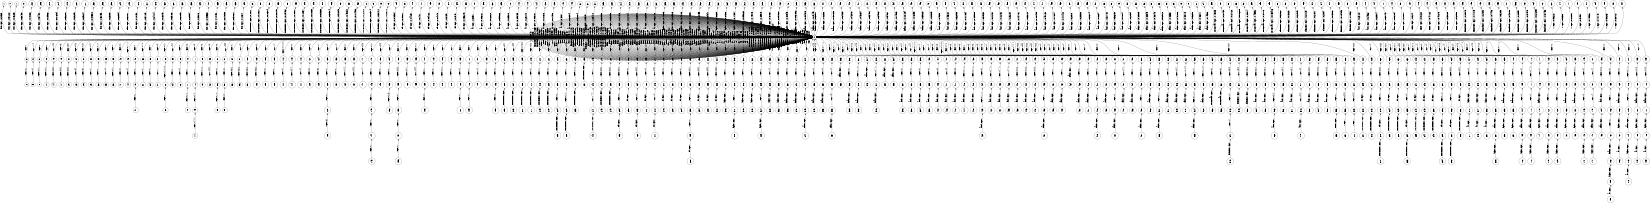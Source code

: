 digraph FST {
rankdir = LR;
size = "8.5,11";
label = "";
center = 1;
orientation = Landscape;
ranksep = "0.4";
nodesep = "0.25";
0 [label = "0", shape = circle, style = bold, fontsize = 14]
	0 -> 0 [label = "the:、/-0.56087", fontsize = 14];
	0 -> 0 [label = "the:た/-0.31363", fontsize = 14];
	0 -> 0 [label = "the:（/-0.22286", fontsize = 14];
	0 -> 0 [label = "the:その/-0.31193", fontsize = 14];
	0 -> 0 [label = "the:の/-0.46103", fontsize = 14];
	0 -> 0 [label = "the:は/-0.3999", fontsize = 14];
	0 -> 1 [label = "the:<eps>/-0.3569", fontsize = 14];
	0 -> 4 [label = "the:<eps>/-0.31222", fontsize = 14];
	0 -> 7 [label = "the:<eps>/-0.43285", fontsize = 14];
	0 -> 10 [label = "the:<eps>/-0.38489", fontsize = 14];
	0 -> 0 [label = "the:この/-0.36216", fontsize = 14];
	0 -> 0 [label = "the:前記/-0.39973", fontsize = 14];
	0 -> 0 [label = "the:する/-0.24789", fontsize = 14];
	0 -> 0 [label = "the:ア/-0.21137", fontsize = 14];
	0 -> 0 [label = "the:本/-0.2343", fontsize = 14];
	0 -> 0 [label = "the:各/-0.23004", fontsize = 14];
	0 -> 0 [label = "the:尚/-0.22102", fontsize = 14];
	0 -> 202 [label = "the:<eps>/-0.40886", fontsize = 14];
	0 -> 206 [label = "the:<eps>/-0.34467", fontsize = 14];
	0 -> 210 [label = "the:<eps>/-0.15568", fontsize = 14];
	0 -> 214 [label = "the:<eps>/0.076754", fontsize = 14];
	0 -> 218 [label = "the:<eps>/-0.32288", fontsize = 14];
	0 -> 222 [label = "the:<eps>/-0.26205", fontsize = 14];
	0 -> 227 [label = "the:<eps>/-0.25644", fontsize = 14];
	0 -> 232 [label = "the:<eps>/-0.095372", fontsize = 14];
	0 -> 236 [label = "the:<eps>/0.52793", fontsize = 14];
	0 -> 239 [label = "the:<eps>/-0.23898", fontsize = 14];
	0 -> 244 [label = "the:<eps>/-0.26954", fontsize = 14];
	0 -> 248 [label = "the:<eps>/-0.21071", fontsize = 14];
	0 -> 606 [label = "the:<eps>/0.10132", fontsize = 14];
	0 -> 611 [label = "the:<eps>/-0.37123", fontsize = 14];
	0 -> 616 [label = "the:<eps>/-0.24724", fontsize = 14];
	0 -> 622 [label = "the:<eps>/-0.13849", fontsize = 14];
	0 -> 627 [label = "the:<eps>/-0.35183", fontsize = 14];
	0 -> 632 [label = "the:<eps>/-0.27895", fontsize = 14];
	0 -> 638 [label = "the:<eps>/0.29554", fontsize = 14];
	0 -> 643 [label = "the:<eps>/0.38016", fontsize = 14];
	0 -> 198 [label = "the:<eps>/-0.055631", fontsize = 14];
	0 -> 665 [label = "the:<eps>/0.10132", fontsize = 14];
	0 -> 659 [label = "the:<eps>/0.019198", fontsize = 14];
	0 -> 653 [label = "the:<eps>/0.030611", fontsize = 14];
	0 -> 648 [label = "the:<eps>/0.12647", fontsize = 14];
	0 -> 0 [label = "movement:移行/0.11944", fontsize = 14];
	0 -> 0 [label = "movement:揺動/-0.081542", fontsize = 14];
	0 -> 0 [label = "movement:可動体/-0.31669", fontsize = 14];
	0 -> 0 [label = "movement:自在/0.015806", fontsize = 14];
	0 -> 0 [label = "movement:ムーブメント/-0.31347", fontsize = 14];
	0 -> 0 [label = "movement:ずれ/0.20632", fontsize = 14];
	0 -> 0 [label = "movement:地点/0.14347", fontsize = 14];
	0 -> 25 [label = "movement:<eps>/-0.1211", fontsize = 14];
	0 -> 301 [label = "movement:<eps>/-0.10617", fontsize = 14];
	0 -> 297 [label = "movement:<eps>/-0.16384", fontsize = 14];
	0 -> 293 [label = "movement:<eps>/-0.021151", fontsize = 14];
	0 -> 287 [label = "movement:<eps>/-0.057567", fontsize = 14];
	0 -> 283 [label = "movement:<eps>/-0.18887", fontsize = 14];
	0 -> 279 [label = "movement:<eps>/-0.12837", fontsize = 14];
	0 -> 275 [label = "movement:<eps>/-0.01069", fontsize = 14];
	0 -> 270 [label = "movement:<eps>/0.083929", fontsize = 14];
	0 -> 266 [label = "movement:<eps>/-0.37514", fontsize = 14];
	0 -> 261 [label = "movement:<eps>/-0.31205", fontsize = 14];
	0 -> 257 [label = "movement:<eps>/-0.43033", fontsize = 14];
	0 -> 252 [label = "movement:<eps>/-0.014562", fontsize = 14];
	0 -> 22 [label = "movement:<eps>/-0.12188", fontsize = 14];
	0 -> 0 [label = "movement:動/-0.19057", fontsize = 14];
	0 -> 0 [label = "movement:動き/-0.45786", fontsize = 14];
	0 -> 0 [label = "movement:せ/0.17971", fontsize = 14];
	0 -> 0 [label = "movement:運動/-0.41358", fontsize = 14];
	0 -> 19 [label = "movement:<eps>/-0.27314", fontsize = 14];
	0 -> 16 [label = "movement:<eps>/-0.30472", fontsize = 14];
	0 -> 13 [label = "movement:<eps>/-0.26018", fontsize = 14];
	0 -> 0 [label = "movement:移動/-0.58275", fontsize = 14];
	0 -> 0 [label = "movement:動作/-0.18951", fontsize = 14];
	0 -> 0 [label = "movement:へ/0.091876", fontsize = 14];
	0 -> 0 [label = "movement:こと/0.32831", fontsize = 14];
	0 -> 0 [label = "movement:変動/0.18799", fontsize = 14];
	0 -> 784 [label = "of:<eps>/-0.016364", fontsize = 14];
	0 -> 28 [label = "of:<eps>/-0.19877", fontsize = 14];
	0 -> 778 [label = "of:<eps>/0.044237", fontsize = 14];
	0 -> 771 [label = "of:<eps>/-0.1401", fontsize = 14];
	0 -> 765 [label = "of:<eps>/0.094122", fontsize = 14];
	0 -> 757 [label = "of:<eps>/0.014148", fontsize = 14];
	0 -> 0 [label = "of:を/-0.38236", fontsize = 14];
	0 -> 0 [label = "of:が/-0.23188", fontsize = 14];
	0 -> 0 [label = "of:も/0.068829", fontsize = 14];
	0 -> 0 [label = "of:に/-0.19756", fontsize = 14];
	0 -> 0 [label = "of:は/-0.039741", fontsize = 14];
	0 -> 0 [label = "of:の/-0.61023", fontsize = 14];
	0 -> 670 [label = "of:<eps>/-0.2739", fontsize = 14];
	0 -> 675 [label = "of:<eps>/-0.1948", fontsize = 14];
	0 -> 680 [label = "of:<eps>/-0.056248", fontsize = 14];
	0 -> 701 [label = "a:<eps>/-0.38911", fontsize = 14];
	0 -> 696 [label = "a:<eps>/-0.096721", fontsize = 14];
	0 -> 691 [label = "a:<eps>/-0.12202", fontsize = 14];
	0 -> 685 [label = "a:<eps>/-0.39966", fontsize = 14];
	0 -> 707 [label = "a:<eps>/-0.28308", fontsize = 14];
	0 -> 713 [label = "a:<eps>/-0.098739", fontsize = 14];
	0 -> 718 [label = "a:<eps>/-0.29175", fontsize = 14];
	0 -> 724 [label = "a:<eps>/-0.095101", fontsize = 14];
	0 -> 730 [label = "a:<eps>/-0.10136", fontsize = 14];
	0 -> 735 [label = "a:<eps>/-0.11409", fontsize = 14];
	0 -> 0 [label = "a:半/-0.29268", fontsize = 14];
	0 -> 740 [label = "a:<eps>/-0.3207", fontsize = 14];
	0 -> 746 [label = "a:<eps>/-0.26954", fontsize = 14];
	0 -> 0 [label = "a:ａ/-0.36908", fontsize = 14];
	0 -> 0 [label = "a:a/-0.27632", fontsize = 14];
	0 -> 0 [label = "a:、/-0.53146", fontsize = 14];
	0 -> 31 [label = "a:<eps>/-0.31884", fontsize = 14];
	0 -> 0 [label = "a:た/-0.4067", fontsize = 14];
	0 -> 0 [label = "a:その/-0.33499", fontsize = 14];
	0 -> 0 [label = "a:１/-0.33059", fontsize = 14];
	0 -> 0 [label = "a:る/-0.33829", fontsize = 14];
	0 -> 0 [label = "a:する/-0.4215", fontsize = 14];
	0 -> 0 [label = "a:さらに/-0.27717", fontsize = 14];
	0 -> 37 [label = "a:<eps>/-0.33191", fontsize = 14];
	0 -> 0 [label = "a:また/-0.28764", fontsize = 14];
	0 -> 34 [label = "a:<eps>/-0.39478", fontsize = 14];
	0 -> 0 [label = "a:は/-0.45571", fontsize = 14];
	0 -> 305 [label = "a:<eps>/-0.37955", fontsize = 14];
	0 -> 309 [label = "a:<eps>/-0.33059", fontsize = 14];
	0 -> 314 [label = "a:<eps>/-0.21136", fontsize = 14];
	0 -> 318 [label = "a:<eps>/-0.27764", fontsize = 14];
	0 -> 322 [label = "a:<eps>/-0.32389", fontsize = 14];
	0 -> 331 [label = "a:<eps>/-0.26739", fontsize = 14];
	0 -> 327 [label = "a:<eps>/-0.32748", fontsize = 14];
	0 -> 335 [label = "light:<eps>/-0.13893", fontsize = 14];
	0 -> 339 [label = "light:<eps>/-0.023861", fontsize = 14];
	0 -> 343 [label = "light:<eps>/-0.42102", fontsize = 14];
	0 -> 348 [label = "light:<eps>/-0.18881", fontsize = 14];
	0 -> 352 [label = "light:<eps>/-0.20155", fontsize = 14];
	0 -> 356 [label = "light:<eps>/-0.34941", fontsize = 14];
	0 -> 361 [label = "light:<eps>/-0.36635", fontsize = 14];
	0 -> 364 [label = "light:<eps>/-0.61322", fontsize = 14];
	0 -> 368 [label = "light:<eps>/-0.17384", fontsize = 14];
	0 -> 372 [label = "light:<eps>/-0.099668", fontsize = 14];
	0 -> 375 [label = "light:<eps>/-0.49043", fontsize = 14];
	0 -> 379 [label = "light:<eps>/-0.39919", fontsize = 14];
	0 -> 382 [label = "light:<eps>/-0.37067", fontsize = 14];
	0 -> 752 [label = "light:<eps>/0.057928", fontsize = 14];
	0 -> 0 [label = "light:ライト/-0.28086", fontsize = 14];
	0 -> 0 [label = "light:の/0.093688", fontsize = 14];
	0 -> 0 [label = "light:せ/0.15854", fontsize = 14];
	0 -> 0 [label = "light:光/-0.62333", fontsize = 14];
	0 -> 40 [label = "light:<eps>/-0.30945", fontsize = 14];
	0 -> 0 [label = "light:うち/0.03114", fontsize = 14];
	0 -> 0 [label = "light:点灯/-0.17135", fontsize = 14];
	0 -> 0 [label = "light:入射/-0.096552", fontsize = 14];
	0 -> 0 [label = "light:軽/-0.31617", fontsize = 14];
	0 -> 0 [label = "light:受光/-0.26508", fontsize = 14];
	0 -> 0 [label = "light:透過/-0.043924", fontsize = 14];
	0 -> 0 [label = "light:光用/-0.26494", fontsize = 14];
	0 -> 0 [label = "light:光源/-0.30555", fontsize = 14];
	0 -> 0 [label = "beam:線/-0.22458", fontsize = 14];
	0 -> 385 [label = "beam:<eps>/-0.0031892", fontsize = 14];
	0 -> 0 [label = "beam:ビーム/-0.69654", fontsize = 14];
	0 -> 0 [label = "beam:照射/-0.082435", fontsize = 14];
	0 -> 0 [label = "beam:光束/-0.27538", fontsize = 14];
	0 -> 0 [label = "beam:梁/-0.3958", fontsize = 14];
	0 -> 0 [label = "beam:光線/-0.24661", fontsize = 14];
	0 -> 0 [label = "beam:棹/-0.20619", fontsize = 14];
	0 -> 393 [label = "beam:<eps>/-0.094919", fontsize = 14];
	0 -> 0 [label = "beam:入射/-0.0054022", fontsize = 14];
	0 -> 397 [label = "beam:<eps>/-0.15445", fontsize = 14];
	0 -> 401 [label = "beam:<eps>/0.038971", fontsize = 14];
	0 -> 405 [label = "beam:<eps>/0.02888", fontsize = 14];
	0 -> 409 [label = "beam:<eps>/-0.030652", fontsize = 14];
	0 -> 413 [label = "beam:<eps>/-0.24233", fontsize = 14];
	0 -> 417 [label = "beam:<eps>/-0.42918", fontsize = 14];
	0 -> 421 [label = "beam:<eps>/-0.43654", fontsize = 14];
	0 -> 426 [label = "beam:<eps>/-0.33406", fontsize = 14];
	0 -> 430 [label = "beam:<eps>/-0.34573", fontsize = 14];
	0 -> 434 [label = "beam:<eps>/-0.34601", fontsize = 14];
	0 -> 438 [label = "beam:<eps>/-0.14983", fontsize = 14];
	0 -> 442 [label = "beam:<eps>/-0.087294", fontsize = 14];
	0 -> 446 [label = "beam:<eps>/-0.16893", fontsize = 14];
	0 -> 0 [label = "beam:光/-0.40793", fontsize = 14];
	0 -> 43 [label = "beam:<eps>/-0.39673", fontsize = 14];
	0 -> 389 [label = "beam:<eps>/-0.20303", fontsize = 14];
	0 -> 518 [label = "and:<eps>/-0.46951", fontsize = 14];
	0 -> 514 [label = "and:<eps>/-0.46923", fontsize = 14];
	0 -> 510 [label = "and:<eps>/-0.32895", fontsize = 14];
	0 -> 505 [label = "and:<eps>/0.011054", fontsize = 14];
	0 -> 522 [label = "and:<eps>/-0.039808", fontsize = 14];
	0 -> 496 [label = "and:<eps>/-0.37533", fontsize = 14];
	0 -> 492 [label = "and:<eps>/-0.27252", fontsize = 14];
	0 -> 488 [label = "and:<eps>/-0.16793", fontsize = 14];
	0 -> 483 [label = "and:<eps>/-0.25229", fontsize = 14];
	0 -> 479 [label = "and:<eps>/0.047791", fontsize = 14];
	0 -> 474 [label = "and:<eps>/-0.23212", fontsize = 14];
	0 -> 470 [label = "and:<eps>/-0.081499", fontsize = 14];
	0 -> 466 [label = "and:<eps>/-0.49123", fontsize = 14];
	0 -> 463 [label = "and:<eps>/0.17684", fontsize = 14];
	0 -> 527 [label = "and:<eps>/0.010402", fontsize = 14];
	0 -> 0 [label = "and:ａｎｄ/-0.32098", fontsize = 14];
	0 -> 459 [label = "and:<eps>/-0.20981", fontsize = 14];
	0 -> 455 [label = "and:<eps>/-0.29538", fontsize = 14];
	0 -> 450 [label = "and:<eps>/-0.21274", fontsize = 14];
	0 -> 0 [label = "and:および/-0.59005", fontsize = 14];
	0 -> 0 [label = "and:とも/-0.22509", fontsize = 14];
	0 -> 0 [label = "and:及び/-0.5598", fontsize = 14];
	0 -> 0 [label = "and:／/-0.17653", fontsize = 14];
	0 -> 0 [label = "and:や/-0.42382", fontsize = 14];
	0 -> 0 [label = "and:・/-0.23966", fontsize = 14];
	0 -> 0 [label = "and:，/-0.43971", fontsize = 14];
	0 -> 53 [label = "and:<eps>/-0.2664", fontsize = 14];
	0 -> 0 [label = "and:り/-0.37128", fontsize = 14];
	0 -> 0 [label = "and:し/-0.19941", fontsize = 14];
	0 -> 50 [label = "and:<eps>/-0.37709", fontsize = 14];
	0 -> 46 [label = "and:<eps>/-0.36289", fontsize = 14];
	0 -> 0 [label = "and:と/-0.55896", fontsize = 14];
	0 -> 0 [label = "and:、/-0.41499", fontsize = 14];
	0 -> 501 [label = "and:<eps>/0.11804", fontsize = 14];
	0 -> 531 [label = "each:<eps>/0.22834", fontsize = 14];
	0 -> 0 [label = "each:、/0.0057194", fontsize = 14];
	0 -> 56 [label = "each:<eps>/-0.39009", fontsize = 14];
	0 -> 59 [label = "each:<eps>/-0.33345", fontsize = 14];
	0 -> 63 [label = "each:<eps>/-0.33145", fontsize = 14];
	0 -> 66 [label = "each:<eps>/-0.029131", fontsize = 14];
	0 -> 69 [label = "each:<eps>/-0.36561", fontsize = 14];
	0 -> 73 [label = "each:<eps>/-0.37286", fontsize = 14];
	0 -> 0 [label = "each:この/-0.031056", fontsize = 14];
	0 -> 78 [label = "each:<eps>/-0.33113", fontsize = 14];
	0 -> 81 [label = "each:<eps>/-0.3239", fontsize = 14];
	0 -> 0 [label = "each:毎/-0.26392", fontsize = 14];
	0 -> 0 [label = "each:両/-0.071089", fontsize = 14];
	0 -> 0 [label = "each:個別/-0.10992", fontsize = 14];
	0 -> 0 [label = "each:夫々/-0.1906", fontsize = 14];
	0 -> 0 [label = "each:各々/-0.4354", fontsize = 14];
	0 -> 0 [label = "each:間/0.0045647", fontsize = 14];
	0 -> 0 [label = "each:複数/0.0091501", fontsize = 14];
	0 -> 0 [label = "each:それぞれ/-0.41888", fontsize = 14];
	0 -> 0 [label = "each:つ/0.016574", fontsize = 14];
	0 -> 0 [label = "each:１/0.015566", fontsize = 14];
	0 -> 0 [label = "each:一/0.022218", fontsize = 14];
	0 -> 0 [label = "each:ごと/-0.29399", fontsize = 14];
	0 -> 0 [label = "each:各/-0.60744", fontsize = 14];
	0 -> 84 [label = "each:<eps>/-0.36011", fontsize = 14];
	0 -> 535 [label = "each:<eps>/0.14536", fontsize = 14];
	0 -> 0 [label = "each:これ/0.00053508", fontsize = 14];
	0 -> 0 [label = "structural:組織/0.10934", fontsize = 14];
	0 -> 101 [label = "structural:<eps>/0.15083", fontsize = 14];
	0 -> 0 [label = "structural:構体/-0.15102", fontsize = 14];
	0 -> 0 [label = "structural:部品/0.24601", fontsize = 14];
	0 -> 98 [label = "structural:<eps>/-0.27439", fontsize = 14];
	0 -> 95 [label = "structural:<eps>/-0.21128", fontsize = 14];
	0 -> 0 [label = "structural:構造/-0.41524", fontsize = 14];
	0 -> 0 [label = "structural:形状/0.095616", fontsize = 14];
	0 -> 92 [label = "structural:<eps>/-0.086209", fontsize = 14];
	0 -> 0 [label = "structural:構成/-0.34026", fontsize = 14];
	0 -> 539 [label = "structural:<eps>/0.22014", fontsize = 14];
	0 -> 545 [label = "structural:<eps>/0.45932", fontsize = 14];
	0 -> 549 [label = "structural:<eps>/0.27773", fontsize = 14];
	0 -> 88 [label = "structural:<eps>/-0.065406", fontsize = 14];
	0 -> 557 [label = "element:<eps>/-0.22682", fontsize = 14];
	0 -> 561 [label = "element:<eps>/-0.13029", fontsize = 14];
	0 -> 566 [label = "element:<eps>/-0.22875", fontsize = 14];
	0 -> 570 [label = "element:<eps>/-0.20729", fontsize = 14];
	0 -> 574 [label = "element:<eps>/-0.21511", fontsize = 14];
	0 -> 579 [label = "element:<eps>/0.2384", fontsize = 14];
	0 -> 583 [label = "element:<eps>/-0.13868", fontsize = 14];
	0 -> 587 [label = "element:<eps>/-0.084092", fontsize = 14];
	0 -> 0 [label = "element:部/0.12369", fontsize = 14];
	0 -> 553 [label = "element:<eps>/0.18921", fontsize = 14];
	0 -> 0 [label = "element:部分/0.093155", fontsize = 14];
	0 -> 0 [label = "element:子/-0.14149", fontsize = 14];
	0 -> 0 [label = "element:エレメント/-0.39256", fontsize = 14];
	0 -> 0 [label = "element:素/-0.16628", fontsize = 14];
	0 -> 0 [label = "element:要素/-0.3868", fontsize = 14];
	0 -> 0 [label = "element:素子/-0.70203", fontsize = 14];
	0 -> 0 [label = "element:器/0.1688", fontsize = 14];
	0 -> 0 [label = "element:体/-0.20015", fontsize = 14];
	0 -> 0 [label = "element:部材/-0.059407", fontsize = 14];
	0 -> 0 [label = "element:元素/-0.47473", fontsize = 14];
	0 -> 110 [label = "are:<eps>/-0.23128", fontsize = 14];
	0 -> 0 [label = "are:は/-0.45172", fontsize = 14];
	0 -> 0 [label = "are:を/-0.39481", fontsize = 14];
	0 -> 104 [label = "are:<eps>/-0.24562", fontsize = 14];
	0 -> 107 [label = "are:<eps>/-0.29514", fontsize = 14];
	0 -> 0 [label = "are:て/0.12694", fontsize = 14];
	0 -> 0 [label = "are:に/0.1993", fontsize = 14];
	0 -> 0 [label = "are:が/-0.48233", fontsize = 14];
	0 -> 0 [label = "are:れ/-0.11985", fontsize = 14];
	0 -> 0 [label = "are:それぞれ/-0.23583", fontsize = 14];
	0 -> 113 [label = "are:<eps>/-0.20142", fontsize = 14];
	0 -> 591 [label = "are:<eps>/-0.06764", fontsize = 14];
	0 -> 122 [label = "next:<eps>/-0.28017", fontsize = 14];
	0 -> 0 [label = "next:ｎｅｘｔ/-0.26954", fontsize = 14];
	0 -> 0 [label = "next:次/-0.50534", fontsize = 14];
	0 -> 116 [label = "next:<eps>/-0.6247", fontsize = 14];
	0 -> 119 [label = "next:<eps>/-0.30222", fontsize = 14];
	0 -> 0 [label = "next:そして/-0.019407", fontsize = 14];
	0 -> 125 [label = "next:<eps>/-0.41122", fontsize = 14];
	0 -> 0 [label = "next:次いで/-0.45255", fontsize = 14];
	0 -> 0 [label = "next:つい/-0.27838", fontsize = 14];
	0 -> 0 [label = "next:に/-0.09699", fontsize = 14];
	0 -> 130 [label = "next:<eps>/-0.40275", fontsize = 14];
	0 -> 133 [label = "next:<eps>/-0.33128", fontsize = 14];
	0 -> 0 [label = "next:ついで/-0.34427", fontsize = 14];
	0 -> 0 [label = "next:以下/-0.048024", fontsize = 14];
	0 -> 136 [label = "next:<eps>/-0.32908", fontsize = 14];
	0 -> 0 [label = "described:記載/-0.23681", fontsize = 14];
	0 -> 148 [label = "described:<eps>/-0.28042", fontsize = 14];
	0 -> 142 [label = "described:<eps>/-0.41015", fontsize = 14];
	0 -> 139 [label = "described:<eps>/-0.2905", fontsize = 14];
	0 -> 155 [label = "described:<eps>/-0.4446", fontsize = 14];
	0 -> 151 [label = "described:<eps>/-0.3205", fontsize = 14];
	0 -> 596 [label = "described:<eps>/-0.42108", fontsize = 14];
	0 -> 161 [label = "described:<eps>/-0.28997", fontsize = 14];
	0 -> 0 [label = "described:説明/-0.24367", fontsize = 14];
	0 -> 164 [label = "described:<eps>/-0.37548", fontsize = 14];
	0 -> 167 [label = "described:<eps>/-0.026439", fontsize = 14];
	0 -> 601 [label = "described:<eps>/-0.31496", fontsize = 14];
	0 -> 174 [label = ".:<eps>/-0.56222", fontsize = 14];
	0 -> 0 [label = ".:。/-0.62093", fontsize = 14];
	0 -> 177 [label = ".:<eps>/-0.5232", fontsize = 14];
	0 -> 180 [label = ".:<eps>/-0.67686", fontsize = 14];
	0 -> 171 [label = ".:<eps>/-0.37591", fontsize = 14];
	0 -> 184 [label = ".:<eps>/-0.40936", fontsize = 14];
	0 -> 188 [label = ".:<eps>/-0.70148", fontsize = 14];
	0 -> 191 [label = ".:<eps>/-0.38263", fontsize = 14];
	0 -> 194 [label = ".:<eps>/-0.60702", fontsize = 14];
	0 -> 0 [label = ".:る/-0.36042", fontsize = 14];
1 [label = "1", shape = circle, style = solid, fontsize = 14]
2 [label = "2", shape = circle, style = solid, fontsize = 14]
	2 -> 3 [label = "<eps>:は", fontsize = 14];
3 [label = "3", shape = circle, style = solid, fontsize = 14]
	3 -> 0 [label = "<eps>:、", fontsize = 14];
4 [label = "4", shape = circle, style = solid, fontsize = 14]
5 [label = "5", shape = circle, style = solid, fontsize = 14]
	5 -> 6 [label = "<eps>:は", fontsize = 14];
6 [label = "6", shape = circle, style = solid, fontsize = 14]
	6 -> 0 [label = "<eps>:この", fontsize = 14];
7 [label = "7", shape = circle, style = solid, fontsize = 14]
8 [label = "8", shape = circle, style = solid, fontsize = 14]
	8 -> 9 [label = "<eps>:また", fontsize = 14];
9 [label = "9", shape = circle, style = solid, fontsize = 14]
	9 -> 0 [label = "<eps>:、", fontsize = 14];
10 [label = "10", shape = circle, style = solid, fontsize = 14]
11 [label = "11", shape = circle, style = solid, fontsize = 14]
	11 -> 12 [label = "<eps>:なお", fontsize = 14];
12 [label = "12", shape = circle, style = solid, fontsize = 14]
	12 -> 0 [label = "<eps>:、", fontsize = 14];
13 [label = "13", shape = circle, style = solid, fontsize = 14]
14 [label = "14", shape = circle, style = solid, fontsize = 14]
	14 -> 15 [label = "<eps>:移動", fontsize = 14];
15 [label = "15", shape = circle, style = solid, fontsize = 14]
	15 -> 0 [label = "<eps>:可能", fontsize = 14];
16 [label = "16", shape = circle, style = solid, fontsize = 14]
17 [label = "17", shape = circle, style = solid, fontsize = 14]
	17 -> 18 [label = "<eps>:移動", fontsize = 14];
18 [label = "18", shape = circle, style = solid, fontsize = 14]
	18 -> 0 [label = "<eps>:量", fontsize = 14];
19 [label = "19", shape = circle, style = solid, fontsize = 14]
20 [label = "20", shape = circle, style = solid, fontsize = 14]
	20 -> 21 [label = "<eps>:移動", fontsize = 14];
21 [label = "21", shape = circle, style = solid, fontsize = 14]
	21 -> 0 [label = "<eps>:動作", fontsize = 14];
22 [label = "22", shape = circle, style = solid, fontsize = 14]
23 [label = "23", shape = circle, style = solid, fontsize = 14]
	23 -> 24 [label = "<eps>:動", fontsize = 14];
24 [label = "24", shape = circle, style = solid, fontsize = 14]
	24 -> 0 [label = "<eps>:可能", fontsize = 14];
25 [label = "25", shape = circle, style = solid, fontsize = 14]
26 [label = "26", shape = circle, style = solid, fontsize = 14]
	26 -> 27 [label = "<eps>:動", fontsize = 14];
27 [label = "27", shape = circle, style = solid, fontsize = 14]
	27 -> 0 [label = "<eps>:自在", fontsize = 14];
28 [label = "28", shape = circle, style = solid, fontsize = 14]
29 [label = "29", shape = circle, style = solid, fontsize = 14]
	29 -> 30 [label = "<eps>:に", fontsize = 14];
30 [label = "30", shape = circle, style = solid, fontsize = 14]
	30 -> 0 [label = "<eps>:おけ", fontsize = 14];
31 [label = "31", shape = circle, style = solid, fontsize = 14]
32 [label = "32", shape = circle, style = solid, fontsize = 14]
	32 -> 33 [label = "<eps>:、", fontsize = 14];
33 [label = "33", shape = circle, style = solid, fontsize = 14]
	33 -> 0 [label = "<eps>:これ", fontsize = 14];
34 [label = "34", shape = circle, style = solid, fontsize = 14]
35 [label = "35", shape = circle, style = solid, fontsize = 14]
	35 -> 36 [label = "<eps>:は", fontsize = 14];
36 [label = "36", shape = circle, style = solid, fontsize = 14]
	36 -> 0 [label = "<eps>:、", fontsize = 14];
37 [label = "37", shape = circle, style = solid, fontsize = 14]
38 [label = "38", shape = circle, style = solid, fontsize = 14]
	38 -> 39 [label = "<eps>:また", fontsize = 14];
39 [label = "39", shape = circle, style = solid, fontsize = 14]
	39 -> 0 [label = "<eps>:、", fontsize = 14];
40 [label = "40", shape = circle, style = solid, fontsize = 14]
41 [label = "41", shape = circle, style = solid, fontsize = 14]
	41 -> 42 [label = "<eps>:光", fontsize = 14];
42 [label = "42", shape = circle, style = solid, fontsize = 14]
	42 -> 0 [label = "<eps>:出", fontsize = 14];
43 [label = "43", shape = circle, style = solid, fontsize = 14]
44 [label = "44", shape = circle, style = solid, fontsize = 14]
	44 -> 45 [label = "<eps>:光", fontsize = 14];
45 [label = "45", shape = circle, style = solid, fontsize = 14]
	45 -> 0 [label = "<eps>:ビーム", fontsize = 14];
46 [label = "46", shape = circle, style = solid, fontsize = 14]
47 [label = "47", shape = circle, style = solid, fontsize = 14]
	47 -> 48 [label = "<eps>:と", fontsize = 14];
48 [label = "48", shape = circle, style = solid, fontsize = 14]
	48 -> 49 [label = "<eps>:し", fontsize = 14];
49 [label = "49", shape = circle, style = solid, fontsize = 14]
	49 -> 0 [label = "<eps>:、", fontsize = 14];
50 [label = "50", shape = circle, style = solid, fontsize = 14]
51 [label = "51", shape = circle, style = solid, fontsize = 14]
	51 -> 52 [label = "<eps>:と", fontsize = 14];
52 [label = "52", shape = circle, style = solid, fontsize = 14]
	52 -> 0 [label = "<eps>:とも", fontsize = 14];
53 [label = "53", shape = circle, style = solid, fontsize = 14]
54 [label = "54", shape = circle, style = solid, fontsize = 14]
	54 -> 55 [label = "<eps>:り", fontsize = 14];
55 [label = "55", shape = circle, style = solid, fontsize = 14]
	55 -> 0 [label = "<eps>:、", fontsize = 14];
56 [label = "56", shape = circle, style = solid, fontsize = 14]
57 [label = "57", shape = circle, style = solid, fontsize = 14]
	57 -> 58 [label = "<eps>:、", fontsize = 14];
58 [label = "58", shape = circle, style = solid, fontsize = 14]
	58 -> 0 [label = "<eps>:各", fontsize = 14];
59 [label = "59", shape = circle, style = solid, fontsize = 14]
60 [label = "60", shape = circle, style = solid, fontsize = 14]
	60 -> 61 [label = "<eps>:、", fontsize = 14];
61 [label = "61", shape = circle, style = solid, fontsize = 14]
	61 -> 62 [label = "<eps>:それぞれ", fontsize = 14];
62 [label = "62", shape = circle, style = solid, fontsize = 14]
	62 -> 0 [label = "<eps>:互い", fontsize = 14];
63 [label = "63", shape = circle, style = solid, fontsize = 14]
64 [label = "64", shape = circle, style = solid, fontsize = 14]
	64 -> 65 [label = "<eps>:、", fontsize = 14];
65 [label = "65", shape = circle, style = solid, fontsize = 14]
	65 -> 0 [label = "<eps>:各々", fontsize = 14];
66 [label = "66", shape = circle, style = solid, fontsize = 14]
67 [label = "67", shape = circle, style = solid, fontsize = 14]
	67 -> 68 [label = "<eps>:は", fontsize = 14];
68 [label = "68", shape = circle, style = solid, fontsize = 14]
	68 -> 0 [label = "<eps>:、", fontsize = 14];
69 [label = "69", shape = circle, style = solid, fontsize = 14]
70 [label = "70", shape = circle, style = solid, fontsize = 14]
	70 -> 71 [label = "<eps>:また", fontsize = 14];
71 [label = "71", shape = circle, style = solid, fontsize = 14]
	71 -> 72 [label = "<eps>:、", fontsize = 14];
72 [label = "72", shape = circle, style = solid, fontsize = 14]
	72 -> 0 [label = "<eps>:各", fontsize = 14];
73 [label = "73", shape = circle, style = solid, fontsize = 14]
74 [label = "74", shape = circle, style = solid, fontsize = 14]
	74 -> 75 [label = "<eps>:さらに", fontsize = 14];
75 [label = "75", shape = circle, style = solid, fontsize = 14]
	75 -> 76 [label = "<eps>:また", fontsize = 14];
76 [label = "76", shape = circle, style = solid, fontsize = 14]
	76 -> 77 [label = "<eps>:、", fontsize = 14];
77 [label = "77", shape = circle, style = solid, fontsize = 14]
	77 -> 0 [label = "<eps>:各", fontsize = 14];
78 [label = "78", shape = circle, style = solid, fontsize = 14]
79 [label = "79", shape = circle, style = solid, fontsize = 14]
	79 -> 80 [label = "<eps>:この", fontsize = 14];
80 [label = "80", shape = circle, style = solid, fontsize = 14]
	80 -> 0 [label = "<eps>:各", fontsize = 14];
81 [label = "81", shape = circle, style = solid, fontsize = 14]
82 [label = "82", shape = circle, style = solid, fontsize = 14]
	82 -> 83 [label = "<eps>:前記", fontsize = 14];
83 [label = "83", shape = circle, style = solid, fontsize = 14]
	83 -> 0 [label = "<eps>:各", fontsize = 14];
84 [label = "84", shape = circle, style = solid, fontsize = 14]
85 [label = "85", shape = circle, style = solid, fontsize = 14]
	85 -> 86 [label = "<eps>:これ", fontsize = 14];
86 [label = "86", shape = circle, style = solid, fontsize = 14]
	86 -> 87 [label = "<eps>:ら", fontsize = 14];
87 [label = "87", shape = circle, style = solid, fontsize = 14]
	87 -> 0 [label = "<eps>:各", fontsize = 14];
88 [label = "88", shape = circle, style = solid, fontsize = 14]
89 [label = "89", shape = circle, style = solid, fontsize = 14]
	89 -> 90 [label = "<eps>:ら", fontsize = 14];
90 [label = "90", shape = circle, style = solid, fontsize = 14]
	90 -> 91 [label = "<eps>:の", fontsize = 14];
91 [label = "91", shape = circle, style = solid, fontsize = 14]
	91 -> 0 [label = "<eps>:構成", fontsize = 14];
92 [label = "92", shape = circle, style = solid, fontsize = 14]
93 [label = "93", shape = circle, style = solid, fontsize = 14]
	93 -> 94 [label = "<eps>:構成", fontsize = 14];
94 [label = "94", shape = circle, style = solid, fontsize = 14]
	94 -> 0 [label = "<eps>:上", fontsize = 14];
95 [label = "95", shape = circle, style = solid, fontsize = 14]
96 [label = "96", shape = circle, style = solid, fontsize = 14]
	96 -> 97 [label = "<eps>:構造", fontsize = 14];
97 [label = "97", shape = circle, style = solid, fontsize = 14]
	97 -> 0 [label = "<eps>:的", fontsize = 14];
98 [label = "98", shape = circle, style = solid, fontsize = 14]
99 [label = "99", shape = circle, style = solid, fontsize = 14]
	99 -> 100 [label = "<eps>:構造", fontsize = 14];
100 [label = "100", shape = circle, style = solid, fontsize = 14]
	100 -> 0 [label = "<eps>:上", fontsize = 14];
101 [label = "101", shape = circle, style = solid, fontsize = 14]
102 [label = "102", shape = circle, style = solid, fontsize = 14]
	102 -> 103 [label = "<eps>:機械", fontsize = 14];
103 [label = "103", shape = circle, style = solid, fontsize = 14]
	103 -> 0 [label = "<eps>:的", fontsize = 14];
104 [label = "104", shape = circle, style = solid, fontsize = 14]
105 [label = "105", shape = circle, style = solid, fontsize = 14]
	105 -> 106 [label = "<eps>:は", fontsize = 14];
106 [label = "106", shape = circle, style = solid, fontsize = 14]
	106 -> 0 [label = "<eps>:、", fontsize = 14];
107 [label = "107", shape = circle, style = solid, fontsize = 14]
108 [label = "108", shape = circle, style = solid, fontsize = 14]
	108 -> 109 [label = "<eps>:と", fontsize = 14];
109 [label = "109", shape = circle, style = solid, fontsize = 14]
	109 -> 0 [label = "<eps>:が", fontsize = 14];
110 [label = "110", shape = circle, style = solid, fontsize = 14]
111 [label = "111", shape = circle, style = solid, fontsize = 14]
	111 -> 112 [label = "<eps>:を", fontsize = 14];
112 [label = "112", shape = circle, style = solid, fontsize = 14]
	112 -> 0 [label = "<eps>:それぞれ", fontsize = 14];
113 [label = "113", shape = circle, style = solid, fontsize = 14]
114 [label = "114", shape = circle, style = solid, fontsize = 14]
	114 -> 115 [label = "<eps>:同士", fontsize = 14];
115 [label = "115", shape = circle, style = solid, fontsize = 14]
	115 -> 0 [label = "<eps>:が", fontsize = 14];
116 [label = "116", shape = circle, style = solid, fontsize = 14]
117 [label = "117", shape = circle, style = solid, fontsize = 14]
	117 -> 118 [label = "<eps>:次", fontsize = 14];
118 [label = "118", shape = circle, style = solid, fontsize = 14]
	118 -> 0 [label = "<eps>:に", fontsize = 14];
119 [label = "119", shape = circle, style = solid, fontsize = 14]
120 [label = "120", shape = circle, style = solid, fontsize = 14]
	120 -> 121 [label = "<eps>:次", fontsize = 14];
121 [label = "121", shape = circle, style = solid, fontsize = 14]
	121 -> 0 [label = "<eps>:段", fontsize = 14];
122 [label = "122", shape = circle, style = solid, fontsize = 14]
123 [label = "123", shape = circle, style = solid, fontsize = 14]
	123 -> 124 [label = "<eps>:続", fontsize = 14];
124 [label = "124", shape = circle, style = solid, fontsize = 14]
	124 -> 0 [label = "<eps>:い", fontsize = 14];
125 [label = "125", shape = circle, style = solid, fontsize = 14]
126 [label = "126", shape = circle, style = solid, fontsize = 14]
	126 -> 127 [label = "<eps>:続", fontsize = 14];
127 [label = "127", shape = circle, style = solid, fontsize = 14]
	127 -> 128 [label = "<eps>:い", fontsize = 14];
128 [label = "128", shape = circle, style = solid, fontsize = 14]
	128 -> 129 [label = "<eps>:て", fontsize = 14];
129 [label = "129", shape = circle, style = solid, fontsize = 14]
	129 -> 0 [label = "<eps>:次", fontsize = 14];
130 [label = "130", shape = circle, style = solid, fontsize = 14]
131 [label = "131", shape = circle, style = solid, fontsize = 14]
	131 -> 132 [label = "<eps>:に", fontsize = 14];
132 [label = "132", shape = circle, style = solid, fontsize = 14]
	132 -> 0 [label = "<eps>:次", fontsize = 14];
133 [label = "133", shape = circle, style = solid, fontsize = 14]
134 [label = "134", shape = circle, style = solid, fontsize = 14]
	134 -> 135 [label = "<eps>:つぎ", fontsize = 14];
135 [label = "135", shape = circle, style = solid, fontsize = 14]
	135 -> 0 [label = "<eps>:に", fontsize = 14];
136 [label = "136", shape = circle, style = solid, fontsize = 14]
137 [label = "137", shape = circle, style = solid, fontsize = 14]
	137 -> 138 [label = "<eps>:次回", fontsize = 14];
138 [label = "138", shape = circle, style = solid, fontsize = 14]
	138 -> 0 [label = "<eps>:に", fontsize = 14];
139 [label = "139", shape = circle, style = solid, fontsize = 14]
140 [label = "140", shape = circle, style = solid, fontsize = 14]
	140 -> 141 [label = "<eps>:て", fontsize = 14];
141 [label = "141", shape = circle, style = solid, fontsize = 14]
	141 -> 0 [label = "<eps>:説明", fontsize = 14];
142 [label = "142", shape = circle, style = solid, fontsize = 14]
143 [label = "143", shape = circle, style = solid, fontsize = 14]
	143 -> 144 [label = "<eps>:に", fontsize = 14];
144 [label = "144", shape = circle, style = solid, fontsize = 14]
	144 -> 145 [label = "<eps>:つ", fontsize = 14];
145 [label = "145", shape = circle, style = solid, fontsize = 14]
	145 -> 146 [label = "<eps>:い", fontsize = 14];
146 [label = "146", shape = circle, style = solid, fontsize = 14]
	146 -> 147 [label = "<eps>:て", fontsize = 14];
147 [label = "147", shape = circle, style = solid, fontsize = 14]
	147 -> 0 [label = "<eps>:述べ", fontsize = 14];
148 [label = "148", shape = circle, style = solid, fontsize = 14]
149 [label = "149", shape = circle, style = solid, fontsize = 14]
	149 -> 150 [label = "<eps>:に", fontsize = 14];
150 [label = "150", shape = circle, style = solid, fontsize = 14]
	150 -> 0 [label = "<eps>:説明", fontsize = 14];
151 [label = "151", shape = circle, style = solid, fontsize = 14]
152 [label = "152", shape = circle, style = solid, fontsize = 14]
	152 -> 153 [label = "<eps>:記載", fontsize = 14];
153 [label = "153", shape = circle, style = solid, fontsize = 14]
	153 -> 154 [label = "<eps>:し", fontsize = 14];
154 [label = "154", shape = circle, style = solid, fontsize = 14]
	154 -> 0 [label = "<eps>:て", fontsize = 14];
155 [label = "155", shape = circle, style = solid, fontsize = 14]
156 [label = "156", shape = circle, style = solid, fontsize = 14]
	156 -> 157 [label = "<eps>:つ", fontsize = 14];
157 [label = "157", shape = circle, style = solid, fontsize = 14]
	157 -> 158 [label = "<eps>:い", fontsize = 14];
158 [label = "158", shape = circle, style = solid, fontsize = 14]
	158 -> 159 [label = "<eps>:て", fontsize = 14];
159 [label = "159", shape = circle, style = solid, fontsize = 14]
	159 -> 160 [label = "<eps>:説明", fontsize = 14];
160 [label = "160", shape = circle, style = solid, fontsize = 14]
	160 -> 0 [label = "<eps>:する", fontsize = 14];
161 [label = "161", shape = circle, style = solid, fontsize = 14]
162 [label = "162", shape = circle, style = solid, fontsize = 14]
	162 -> 163 [label = "<eps>:述べ", fontsize = 14];
163 [label = "163", shape = circle, style = solid, fontsize = 14]
	163 -> 0 [label = "<eps>:た", fontsize = 14];
164 [label = "164", shape = circle, style = solid, fontsize = 14]
165 [label = "165", shape = circle, style = solid, fontsize = 14]
	165 -> 166 [label = "<eps>:説明", fontsize = 14];
166 [label = "166", shape = circle, style = solid, fontsize = 14]
	166 -> 0 [label = "<eps>:する", fontsize = 14];
167 [label = "167", shape = circle, style = solid, fontsize = 14]
168 [label = "168", shape = circle, style = solid, fontsize = 14]
	168 -> 169 [label = "<eps>:示", fontsize = 14];
169 [label = "169", shape = circle, style = solid, fontsize = 14]
	169 -> 170 [label = "<eps>:し", fontsize = 14];
170 [label = "170", shape = circle, style = solid, fontsize = 14]
	170 -> 0 [label = "<eps>:た", fontsize = 14];
171 [label = "171", shape = circle, style = solid, fontsize = 14]
172 [label = "172", shape = circle, style = solid, fontsize = 14]
	172 -> 173 [label = "<eps>:た", fontsize = 14];
173 [label = "173", shape = circle, style = solid, fontsize = 14]
	173 -> 0 [label = "<eps>:。", fontsize = 14];
174 [label = "174", shape = circle, style = solid, fontsize = 14]
175 [label = "175", shape = circle, style = solid, fontsize = 14]
	175 -> 176 [label = "<eps>:する", fontsize = 14];
176 [label = "176", shape = circle, style = solid, fontsize = 14]
	176 -> 0 [label = "<eps>:。", fontsize = 14];
177 [label = "177", shape = circle, style = solid, fontsize = 14]
178 [label = "178", shape = circle, style = solid, fontsize = 14]
	178 -> 179 [label = "<eps>:い", fontsize = 14];
179 [label = "179", shape = circle, style = solid, fontsize = 14]
	179 -> 0 [label = "<eps>:。", fontsize = 14];
180 [label = "180", shape = circle, style = solid, fontsize = 14]
181 [label = "181", shape = circle, style = solid, fontsize = 14]
	181 -> 182 [label = "<eps>:い", fontsize = 14];
182 [label = "182", shape = circle, style = solid, fontsize = 14]
	182 -> 183 [label = "<eps>:る", fontsize = 14];
183 [label = "183", shape = circle, style = solid, fontsize = 14]
	183 -> 0 [label = "<eps>:。", fontsize = 14];
184 [label = "184", shape = circle, style = solid, fontsize = 14]
185 [label = "185", shape = circle, style = solid, fontsize = 14]
	185 -> 186 [label = "<eps>:い", fontsize = 14];
186 [label = "186", shape = circle, style = solid, fontsize = 14]
	186 -> 187 [label = "<eps>:く", fontsize = 14];
187 [label = "187", shape = circle, style = solid, fontsize = 14]
	187 -> 0 [label = "<eps>:。", fontsize = 14];
188 [label = "188", shape = circle, style = solid, fontsize = 14]
189 [label = "189", shape = circle, style = solid, fontsize = 14]
	189 -> 190 [label = "<eps>:る", fontsize = 14];
190 [label = "190", shape = circle, style = solid, fontsize = 14]
	190 -> 0 [label = "<eps>:。", fontsize = 14];
191 [label = "191", shape = circle, style = solid, fontsize = 14]
192 [label = "192", shape = circle, style = solid, fontsize = 14]
	192 -> 193 [label = "<eps>:う", fontsize = 14];
193 [label = "193", shape = circle, style = solid, fontsize = 14]
	193 -> 0 [label = "<eps>:。", fontsize = 14];
194 [label = "194", shape = circle, style = solid, fontsize = 14]
195 [label = "195", shape = circle, style = solid, fontsize = 14]
	195 -> 196 [label = "<eps>:あ", fontsize = 14];
196 [label = "196", shape = circle, style = solid, fontsize = 14]
	196 -> 197 [label = "<eps>:る", fontsize = 14];
197 [label = "197", shape = circle, style = solid, fontsize = 14]
	197 -> 0 [label = "<eps>:。", fontsize = 14];
198 [label = "198", shape = circle, style = solid, fontsize = 14]
199 [label = "199", shape = circle, style = solid, fontsize = 14]
	199 -> 200 [label = "movement:<eps>", fontsize = 14];
200 [label = "200", shape = circle, style = solid, fontsize = 14]
	200 -> 201 [label = "<eps>:、", fontsize = 14];
201 [label = "201", shape = circle, style = solid, fontsize = 14]
	201 -> 0 [label = "<eps>:動作", fontsize = 14];
202 [label = "202", shape = circle, style = solid, fontsize = 14]
203 [label = "203", shape = circle, style = solid, fontsize = 14]
	203 -> 204 [label = "movement:<eps>", fontsize = 14];
204 [label = "204", shape = circle, style = solid, fontsize = 14]
	204 -> 205 [label = "<eps>:、", fontsize = 14];
205 [label = "205", shape = circle, style = solid, fontsize = 14]
	205 -> 0 [label = "<eps>:移動", fontsize = 14];
206 [label = "206", shape = circle, style = solid, fontsize = 14]
207 [label = "207", shape = circle, style = solid, fontsize = 14]
	207 -> 208 [label = "movement:<eps>", fontsize = 14];
208 [label = "208", shape = circle, style = solid, fontsize = 14]
	208 -> 209 [label = "<eps>:、", fontsize = 14];
209 [label = "209", shape = circle, style = solid, fontsize = 14]
	209 -> 0 [label = "<eps>:可動体", fontsize = 14];
210 [label = "210", shape = circle, style = solid, fontsize = 14]
211 [label = "211", shape = circle, style = solid, fontsize = 14]
	211 -> 212 [label = "movement:<eps>", fontsize = 14];
212 [label = "212", shape = circle, style = solid, fontsize = 14]
	212 -> 213 [label = "<eps>:た", fontsize = 14];
213 [label = "213", shape = circle, style = solid, fontsize = 14]
	213 -> 0 [label = "<eps>:移動", fontsize = 14];
214 [label = "214", shape = circle, style = solid, fontsize = 14]
215 [label = "215", shape = circle, style = solid, fontsize = 14]
	215 -> 216 [label = "movement:<eps>", fontsize = 14];
216 [label = "216", shape = circle, style = solid, fontsize = 14]
	216 -> 217 [label = "<eps>:（", fontsize = 14];
217 [label = "217", shape = circle, style = solid, fontsize = 14]
	217 -> 0 [label = "<eps>:変位", fontsize = 14];
218 [label = "218", shape = circle, style = solid, fontsize = 14]
219 [label = "219", shape = circle, style = solid, fontsize = 14]
	219 -> 220 [label = "movement:<eps>", fontsize = 14];
220 [label = "220", shape = circle, style = solid, fontsize = 14]
	220 -> 221 [label = "<eps>:の", fontsize = 14];
221 [label = "221", shape = circle, style = solid, fontsize = 14]
	221 -> 0 [label = "<eps>:移動", fontsize = 14];
222 [label = "222", shape = circle, style = solid, fontsize = 14]
223 [label = "223", shape = circle, style = solid, fontsize = 14]
	223 -> 224 [label = "movement:<eps>", fontsize = 14];
224 [label = "224", shape = circle, style = solid, fontsize = 14]
	224 -> 225 [label = "<eps>:は", fontsize = 14];
225 [label = "225", shape = circle, style = solid, fontsize = 14]
	225 -> 226 [label = "<eps>:、", fontsize = 14];
226 [label = "226", shape = circle, style = solid, fontsize = 14]
	226 -> 0 [label = "<eps>:運動", fontsize = 14];
227 [label = "227", shape = circle, style = solid, fontsize = 14]
228 [label = "228", shape = circle, style = solid, fontsize = 14]
	228 -> 229 [label = "movement:<eps>", fontsize = 14];
229 [label = "229", shape = circle, style = solid, fontsize = 14]
	229 -> 230 [label = "<eps>:また", fontsize = 14];
230 [label = "230", shape = circle, style = solid, fontsize = 14]
	230 -> 231 [label = "<eps>:、", fontsize = 14];
231 [label = "231", shape = circle, style = solid, fontsize = 14]
	231 -> 0 [label = "<eps>:移動", fontsize = 14];
232 [label = "232", shape = circle, style = solid, fontsize = 14]
233 [label = "233", shape = circle, style = solid, fontsize = 14]
	233 -> 234 [label = "movement:<eps>", fontsize = 14];
234 [label = "234", shape = circle, style = solid, fontsize = 14]
	234 -> 235 [label = "<eps>:この", fontsize = 14];
235 [label = "235", shape = circle, style = solid, fontsize = 14]
	235 -> 0 [label = "<eps>:遊動", fontsize = 14];
236 [label = "236", shape = circle, style = solid, fontsize = 14]
237 [label = "237", shape = circle, style = solid, fontsize = 14]
	237 -> 238 [label = "movement:<eps>", fontsize = 14];
238 [label = "238", shape = circle, style = solid, fontsize = 14]
	238 -> 0 [label = "<eps>:これ", fontsize = 14];
239 [label = "239", shape = circle, style = solid, fontsize = 14]
240 [label = "240", shape = circle, style = solid, fontsize = 14]
	240 -> 241 [label = "movement:<eps>", fontsize = 14];
241 [label = "241", shape = circle, style = solid, fontsize = 14]
	241 -> 242 [label = "<eps>:一方", fontsize = 14];
242 [label = "242", shape = circle, style = solid, fontsize = 14]
	242 -> 243 [label = "<eps>:、", fontsize = 14];
243 [label = "243", shape = circle, style = solid, fontsize = 14]
	243 -> 0 [label = "<eps>:移動", fontsize = 14];
244 [label = "244", shape = circle, style = solid, fontsize = 14]
245 [label = "245", shape = circle, style = solid, fontsize = 14]
	245 -> 246 [label = "movement:<eps>", fontsize = 14];
246 [label = "246", shape = circle, style = solid, fontsize = 14]
	246 -> 247 [label = "<eps>:移動", fontsize = 14];
247 [label = "247", shape = circle, style = solid, fontsize = 14]
	247 -> 0 [label = "<eps>:は", fontsize = 14];
248 [label = "248", shape = circle, style = solid, fontsize = 14]
249 [label = "249", shape = circle, style = solid, fontsize = 14]
	249 -> 250 [label = "movement:<eps>", fontsize = 14];
250 [label = "250", shape = circle, style = solid, fontsize = 14]
	250 -> 251 [label = "<eps>:移動", fontsize = 14];
251 [label = "251", shape = circle, style = solid, fontsize = 14]
	251 -> 0 [label = "<eps>:する", fontsize = 14];
252 [label = "252", shape = circle, style = solid, fontsize = 14]
253 [label = "253", shape = circle, style = solid, fontsize = 14]
	253 -> 254 [label = "of:<eps>", fontsize = 14];
254 [label = "254", shape = circle, style = solid, fontsize = 14]
	254 -> 255 [label = "<eps>:の", fontsize = 14];
255 [label = "255", shape = circle, style = solid, fontsize = 14]
	255 -> 256 [label = "<eps>:動作", fontsize = 14];
256 [label = "256", shape = circle, style = solid, fontsize = 14]
	256 -> 0 [label = "<eps>:を", fontsize = 14];
257 [label = "257", shape = circle, style = solid, fontsize = 14]
258 [label = "258", shape = circle, style = solid, fontsize = 14]
	258 -> 259 [label = "of:<eps>", fontsize = 14];
259 [label = "259", shape = circle, style = solid, fontsize = 14]
	259 -> 260 [label = "<eps>:の", fontsize = 14];
260 [label = "260", shape = circle, style = solid, fontsize = 14]
	260 -> 0 [label = "<eps>:移動", fontsize = 14];
261 [label = "261", shape = circle, style = solid, fontsize = 14]
262 [label = "262", shape = circle, style = solid, fontsize = 14]
	262 -> 263 [label = "of:<eps>", fontsize = 14];
263 [label = "263", shape = circle, style = solid, fontsize = 14]
	263 -> 264 [label = "<eps>:の", fontsize = 14];
264 [label = "264", shape = circle, style = solid, fontsize = 14]
	264 -> 265 [label = "<eps>:移動", fontsize = 14];
265 [label = "265", shape = circle, style = solid, fontsize = 14]
	265 -> 0 [label = "<eps>:を", fontsize = 14];
266 [label = "266", shape = circle, style = solid, fontsize = 14]
267 [label = "267", shape = circle, style = solid, fontsize = 14]
	267 -> 268 [label = "of:<eps>", fontsize = 14];
268 [label = "268", shape = circle, style = solid, fontsize = 14]
	268 -> 269 [label = "<eps>:の", fontsize = 14];
269 [label = "269", shape = circle, style = solid, fontsize = 14]
	269 -> 0 [label = "<eps>:動き", fontsize = 14];
270 [label = "270", shape = circle, style = solid, fontsize = 14]
271 [label = "271", shape = circle, style = solid, fontsize = 14]
	271 -> 272 [label = "of:<eps>", fontsize = 14];
272 [label = "272", shape = circle, style = solid, fontsize = 14]
	272 -> 273 [label = "<eps>:の", fontsize = 14];
273 [label = "273", shape = circle, style = solid, fontsize = 14]
	273 -> 274 [label = "<eps>:作動", fontsize = 14];
274 [label = "274", shape = circle, style = solid, fontsize = 14]
	274 -> 0 [label = "<eps>:を", fontsize = 14];
275 [label = "275", shape = circle, style = solid, fontsize = 14]
276 [label = "276", shape = circle, style = solid, fontsize = 14]
	276 -> 277 [label = "of:<eps>", fontsize = 14];
277 [label = "277", shape = circle, style = solid, fontsize = 14]
	277 -> 278 [label = "<eps>:の", fontsize = 14];
278 [label = "278", shape = circle, style = solid, fontsize = 14]
	278 -> 0 [label = "<eps>:変位", fontsize = 14];
279 [label = "279", shape = circle, style = solid, fontsize = 14]
280 [label = "280", shape = circle, style = solid, fontsize = 14]
	280 -> 281 [label = "of:<eps>", fontsize = 14];
281 [label = "281", shape = circle, style = solid, fontsize = 14]
	281 -> 282 [label = "<eps>:が", fontsize = 14];
282 [label = "282", shape = circle, style = solid, fontsize = 14]
	282 -> 0 [label = "<eps>:移動", fontsize = 14];
283 [label = "283", shape = circle, style = solid, fontsize = 14]
284 [label = "284", shape = circle, style = solid, fontsize = 14]
	284 -> 285 [label = "of:<eps>", fontsize = 14];
285 [label = "285", shape = circle, style = solid, fontsize = 14]
	285 -> 286 [label = "<eps>:を", fontsize = 14];
286 [label = "286", shape = circle, style = solid, fontsize = 14]
	286 -> 0 [label = "<eps>:移動", fontsize = 14];
287 [label = "287", shape = circle, style = solid, fontsize = 14]
288 [label = "288", shape = circle, style = solid, fontsize = 14]
	288 -> 289 [label = "of:<eps>", fontsize = 14];
289 [label = "289", shape = circle, style = solid, fontsize = 14]
	289 -> 290 [label = "<eps>:へ", fontsize = 14];
290 [label = "290", shape = circle, style = solid, fontsize = 14]
	290 -> 291 [label = "<eps>:の", fontsize = 14];
291 [label = "291", shape = circle, style = solid, fontsize = 14]
	291 -> 292 [label = "<eps>:変位", fontsize = 14];
292 [label = "292", shape = circle, style = solid, fontsize = 14]
	292 -> 0 [label = "<eps>:量", fontsize = 14];
293 [label = "293", shape = circle, style = solid, fontsize = 14]
294 [label = "294", shape = circle, style = solid, fontsize = 14]
	294 -> 295 [label = "of:<eps>", fontsize = 14];
295 [label = "295", shape = circle, style = solid, fontsize = 14]
	295 -> 296 [label = "<eps>:移動", fontsize = 14];
296 [label = "296", shape = circle, style = solid, fontsize = 14]
	296 -> 0 [label = "<eps>:に", fontsize = 14];
297 [label = "297", shape = circle, style = solid, fontsize = 14]
298 [label = "298", shape = circle, style = solid, fontsize = 14]
	298 -> 299 [label = "of:<eps>", fontsize = 14];
299 [label = "299", shape = circle, style = solid, fontsize = 14]
	299 -> 300 [label = "<eps>:移動", fontsize = 14];
300 [label = "300", shape = circle, style = solid, fontsize = 14]
	300 -> 0 [label = "<eps>:を", fontsize = 14];
301 [label = "301", shape = circle, style = solid, fontsize = 14]
302 [label = "302", shape = circle, style = solid, fontsize = 14]
	302 -> 303 [label = "of:<eps>", fontsize = 14];
303 [label = "303", shape = circle, style = solid, fontsize = 14]
	303 -> 304 [label = "<eps>:運動", fontsize = 14];
304 [label = "304", shape = circle, style = solid, fontsize = 14]
	304 -> 0 [label = "<eps>:を", fontsize = 14];
305 [label = "305", shape = circle, style = solid, fontsize = 14]
306 [label = "306", shape = circle, style = solid, fontsize = 14]
	306 -> 307 [label = "light:<eps>", fontsize = 14];
307 [label = "307", shape = circle, style = solid, fontsize = 14]
	307 -> 308 [label = "<eps>:、", fontsize = 14];
308 [label = "308", shape = circle, style = solid, fontsize = 14]
	308 -> 0 [label = "<eps>:光", fontsize = 14];
309 [label = "309", shape = circle, style = solid, fontsize = 14]
310 [label = "310", shape = circle, style = solid, fontsize = 14]
	310 -> 311 [label = "light:<eps>", fontsize = 14];
311 [label = "311", shape = circle, style = solid, fontsize = 14]
	311 -> 312 [label = "<eps>:、", fontsize = 14];
312 [label = "312", shape = circle, style = solid, fontsize = 14]
	312 -> 313 [label = "<eps>:光", fontsize = 14];
313 [label = "313", shape = circle, style = solid, fontsize = 14]
	313 -> 0 [label = "<eps>:の", fontsize = 14];
314 [label = "314", shape = circle, style = solid, fontsize = 14]
315 [label = "315", shape = circle, style = solid, fontsize = 14]
	315 -> 316 [label = "light:<eps>", fontsize = 14];
316 [label = "316", shape = circle, style = solid, fontsize = 14]
	316 -> 317 [label = "<eps>:、", fontsize = 14];
317 [label = "317", shape = circle, style = solid, fontsize = 14]
	317 -> 0 [label = "<eps>:ライト", fontsize = 14];
318 [label = "318", shape = circle, style = solid, fontsize = 14]
319 [label = "319", shape = circle, style = solid, fontsize = 14]
	319 -> 320 [label = "light:<eps>", fontsize = 14];
320 [label = "320", shape = circle, style = solid, fontsize = 14]
	320 -> 321 [label = "<eps>:た", fontsize = 14];
321 [label = "321", shape = circle, style = solid, fontsize = 14]
	321 -> 0 [label = "<eps>:光", fontsize = 14];
322 [label = "322", shape = circle, style = solid, fontsize = 14]
323 [label = "323", shape = circle, style = solid, fontsize = 14]
	323 -> 324 [label = "light:<eps>", fontsize = 14];
324 [label = "324", shape = circle, style = solid, fontsize = 14]
	324 -> 325 [label = "<eps>:は", fontsize = 14];
325 [label = "325", shape = circle, style = solid, fontsize = 14]
	325 -> 326 [label = "<eps>:、", fontsize = 14];
326 [label = "326", shape = circle, style = solid, fontsize = 14]
	326 -> 0 [label = "<eps>:光", fontsize = 14];
327 [label = "327", shape = circle, style = solid, fontsize = 14]
328 [label = "328", shape = circle, style = solid, fontsize = 14]
	328 -> 329 [label = "light:<eps>", fontsize = 14];
329 [label = "329", shape = circle, style = solid, fontsize = 14]
	329 -> 330 [label = "<eps>:は", fontsize = 14];
330 [label = "330", shape = circle, style = solid, fontsize = 14]
	330 -> 0 [label = "<eps>:光", fontsize = 14];
331 [label = "331", shape = circle, style = solid, fontsize = 14]
332 [label = "332", shape = circle, style = solid, fontsize = 14]
	332 -> 333 [label = "light:<eps>", fontsize = 14];
333 [label = "333", shape = circle, style = solid, fontsize = 14]
	333 -> 334 [label = "<eps>:る", fontsize = 14];
334 [label = "334", shape = circle, style = solid, fontsize = 14]
	334 -> 0 [label = "<eps>:光", fontsize = 14];
335 [label = "335", shape = circle, style = solid, fontsize = 14]
336 [label = "336", shape = circle, style = solid, fontsize = 14]
	336 -> 337 [label = "beam:<eps>", fontsize = 14];
337 [label = "337", shape = circle, style = solid, fontsize = 14]
	337 -> 338 [label = "<eps>:の", fontsize = 14];
338 [label = "338", shape = circle, style = solid, fontsize = 14]
	338 -> 0 [label = "<eps>:光", fontsize = 14];
339 [label = "339", shape = circle, style = solid, fontsize = 14]
340 [label = "340", shape = circle, style = solid, fontsize = 14]
	340 -> 341 [label = "beam:<eps>", fontsize = 14];
341 [label = "341", shape = circle, style = solid, fontsize = 14]
	341 -> 342 [label = "<eps>:の", fontsize = 14];
342 [label = "342", shape = circle, style = solid, fontsize = 14]
	342 -> 0 [label = "<eps>:ビーム", fontsize = 14];
343 [label = "343", shape = circle, style = solid, fontsize = 14]
344 [label = "344", shape = circle, style = solid, fontsize = 14]
	344 -> 345 [label = "beam:<eps>", fontsize = 14];
345 [label = "345", shape = circle, style = solid, fontsize = 14]
	345 -> 346 [label = "<eps>:の", fontsize = 14];
346 [label = "346", shape = circle, style = solid, fontsize = 14]
	346 -> 347 [label = "<eps>:ビーム", fontsize = 14];
347 [label = "347", shape = circle, style = solid, fontsize = 14]
	347 -> 0 [label = "<eps>:光", fontsize = 14];
348 [label = "348", shape = circle, style = solid, fontsize = 14]
349 [label = "349", shape = circle, style = solid, fontsize = 14]
	349 -> 350 [label = "beam:<eps>", fontsize = 14];
350 [label = "350", shape = circle, style = solid, fontsize = 14]
	350 -> 351 [label = "<eps>:の", fontsize = 14];
351 [label = "351", shape = circle, style = solid, fontsize = 14]
	351 -> 0 [label = "<eps>:光束", fontsize = 14];
352 [label = "352", shape = circle, style = solid, fontsize = 14]
353 [label = "353", shape = circle, style = solid, fontsize = 14]
	353 -> 354 [label = "beam:<eps>", fontsize = 14];
354 [label = "354", shape = circle, style = solid, fontsize = 14]
	354 -> 355 [label = "<eps>:の", fontsize = 14];
355 [label = "355", shape = circle, style = solid, fontsize = 14]
	355 -> 0 [label = "<eps>:光線", fontsize = 14];
356 [label = "356", shape = circle, style = solid, fontsize = 14]
357 [label = "357", shape = circle, style = solid, fontsize = 14]
	357 -> 358 [label = "beam:<eps>", fontsize = 14];
358 [label = "358", shape = circle, style = solid, fontsize = 14]
	358 -> 359 [label = "<eps>:用", fontsize = 14];
359 [label = "359", shape = circle, style = solid, fontsize = 14]
	359 -> 360 [label = "<eps>:光", fontsize = 14];
360 [label = "360", shape = circle, style = solid, fontsize = 14]
	360 -> 0 [label = "<eps>:ビーム", fontsize = 14];
361 [label = "361", shape = circle, style = solid, fontsize = 14]
362 [label = "362", shape = circle, style = solid, fontsize = 14]
	362 -> 363 [label = "beam:<eps>", fontsize = 14];
363 [label = "363", shape = circle, style = solid, fontsize = 14]
	363 -> 0 [label = "<eps>:光", fontsize = 14];
364 [label = "364", shape = circle, style = solid, fontsize = 14]
365 [label = "365", shape = circle, style = solid, fontsize = 14]
	365 -> 366 [label = "beam:<eps>", fontsize = 14];
366 [label = "366", shape = circle, style = solid, fontsize = 14]
	366 -> 367 [label = "<eps>:光", fontsize = 14];
367 [label = "367", shape = circle, style = solid, fontsize = 14]
	367 -> 0 [label = "<eps>:ビーム", fontsize = 14];
368 [label = "368", shape = circle, style = solid, fontsize = 14]
369 [label = "369", shape = circle, style = solid, fontsize = 14]
	369 -> 370 [label = "beam:<eps>", fontsize = 14];
370 [label = "370", shape = circle, style = solid, fontsize = 14]
	370 -> 371 [label = "<eps>:レーザ", fontsize = 14];
371 [label = "371", shape = circle, style = solid, fontsize = 14]
	371 -> 0 [label = "<eps>:光", fontsize = 14];
372 [label = "372", shape = circle, style = solid, fontsize = 14]
373 [label = "373", shape = circle, style = solid, fontsize = 14]
	373 -> 374 [label = "beam:<eps>", fontsize = 14];
374 [label = "374", shape = circle, style = solid, fontsize = 14]
	374 -> 0 [label = "<eps>:ビーム", fontsize = 14];
375 [label = "375", shape = circle, style = solid, fontsize = 14]
376 [label = "376", shape = circle, style = solid, fontsize = 14]
	376 -> 377 [label = "beam:<eps>", fontsize = 14];
377 [label = "377", shape = circle, style = solid, fontsize = 14]
	377 -> 378 [label = "<eps>:ビーム", fontsize = 14];
378 [label = "378", shape = circle, style = solid, fontsize = 14]
	378 -> 0 [label = "<eps>:光", fontsize = 14];
379 [label = "379", shape = circle, style = solid, fontsize = 14]
380 [label = "380", shape = circle, style = solid, fontsize = 14]
	380 -> 381 [label = "beam:<eps>", fontsize = 14];
381 [label = "381", shape = circle, style = solid, fontsize = 14]
	381 -> 0 [label = "<eps>:光束", fontsize = 14];
382 [label = "382", shape = circle, style = solid, fontsize = 14]
383 [label = "383", shape = circle, style = solid, fontsize = 14]
	383 -> 384 [label = "beam:<eps>", fontsize = 14];
384 [label = "384", shape = circle, style = solid, fontsize = 14]
	384 -> 0 [label = "<eps>:光線", fontsize = 14];
385 [label = "385", shape = circle, style = solid, fontsize = 14]
386 [label = "386", shape = circle, style = solid, fontsize = 14]
	386 -> 387 [label = "and:<eps>", fontsize = 14];
387 [label = "387", shape = circle, style = solid, fontsize = 14]
	387 -> 388 [label = "<eps>:光", fontsize = 14];
388 [label = "388", shape = circle, style = solid, fontsize = 14]
	388 -> 0 [label = "<eps>:、", fontsize = 14];
389 [label = "389", shape = circle, style = solid, fontsize = 14]
390 [label = "390", shape = circle, style = solid, fontsize = 14]
	390 -> 391 [label = "and:<eps>", fontsize = 14];
391 [label = "391", shape = circle, style = solid, fontsize = 14]
	391 -> 392 [label = "<eps>:光", fontsize = 14];
392 [label = "392", shape = circle, style = solid, fontsize = 14]
	392 -> 0 [label = "<eps>:と", fontsize = 14];
393 [label = "393", shape = circle, style = solid, fontsize = 14]
394 [label = "394", shape = circle, style = solid, fontsize = 14]
	394 -> 395 [label = "and:<eps>", fontsize = 14];
395 [label = "395", shape = circle, style = solid, fontsize = 14]
	395 -> 396 [label = "<eps>:光", fontsize = 14];
396 [label = "396", shape = circle, style = solid, fontsize = 14]
	396 -> 0 [label = "<eps>:や", fontsize = 14];
397 [label = "397", shape = circle, style = solid, fontsize = 14]
398 [label = "398", shape = circle, style = solid, fontsize = 14]
	398 -> 399 [label = "and:<eps>", fontsize = 14];
399 [label = "399", shape = circle, style = solid, fontsize = 14]
	399 -> 400 [label = "<eps>:光", fontsize = 14];
400 [label = "400", shape = circle, style = solid, fontsize = 14]
	400 -> 0 [label = "<eps>:及び", fontsize = 14];
401 [label = "401", shape = circle, style = solid, fontsize = 14]
402 [label = "402", shape = circle, style = solid, fontsize = 14]
	402 -> 403 [label = "and:<eps>", fontsize = 14];
403 [label = "403", shape = circle, style = solid, fontsize = 14]
	403 -> 404 [label = "<eps>:線", fontsize = 14];
404 [label = "404", shape = circle, style = solid, fontsize = 14]
	404 -> 0 [label = "<eps>:と", fontsize = 14];
405 [label = "405", shape = circle, style = solid, fontsize = 14]
406 [label = "406", shape = circle, style = solid, fontsize = 14]
	406 -> 407 [label = "and:<eps>", fontsize = 14];
407 [label = "407", shape = circle, style = solid, fontsize = 14]
	407 -> 408 [label = "<eps>:線", fontsize = 14];
408 [label = "408", shape = circle, style = solid, fontsize = 14]
	408 -> 0 [label = "<eps>:や", fontsize = 14];
409 [label = "409", shape = circle, style = solid, fontsize = 14]
410 [label = "410", shape = circle, style = solid, fontsize = 14]
	410 -> 411 [label = "and:<eps>", fontsize = 14];
411 [label = "411", shape = circle, style = solid, fontsize = 14]
	411 -> 412 [label = "<eps>:線", fontsize = 14];
412 [label = "412", shape = circle, style = solid, fontsize = 14]
	412 -> 0 [label = "<eps>:及び", fontsize = 14];
413 [label = "413", shape = circle, style = solid, fontsize = 14]
414 [label = "414", shape = circle, style = solid, fontsize = 14]
	414 -> 415 [label = "and:<eps>", fontsize = 14];
415 [label = "415", shape = circle, style = solid, fontsize = 14]
	415 -> 416 [label = "<eps>:ビーム", fontsize = 14];
416 [label = "416", shape = circle, style = solid, fontsize = 14]
	416 -> 0 [label = "<eps>:、", fontsize = 14];
417 [label = "417", shape = circle, style = solid, fontsize = 14]
418 [label = "418", shape = circle, style = solid, fontsize = 14]
	418 -> 419 [label = "and:<eps>", fontsize = 14];
419 [label = "419", shape = circle, style = solid, fontsize = 14]
	419 -> 420 [label = "<eps>:ビーム", fontsize = 14];
420 [label = "420", shape = circle, style = solid, fontsize = 14]
	420 -> 0 [label = "<eps>:と", fontsize = 14];
421 [label = "421", shape = circle, style = solid, fontsize = 14]
422 [label = "422", shape = circle, style = solid, fontsize = 14]
	422 -> 423 [label = "and:<eps>", fontsize = 14];
423 [label = "423", shape = circle, style = solid, fontsize = 14]
	423 -> 424 [label = "<eps>:ビーム", fontsize = 14];
424 [label = "424", shape = circle, style = solid, fontsize = 14]
	424 -> 425 [label = "<eps>:光", fontsize = 14];
425 [label = "425", shape = circle, style = solid, fontsize = 14]
	425 -> 0 [label = "<eps>:及び", fontsize = 14];
426 [label = "426", shape = circle, style = solid, fontsize = 14]
427 [label = "427", shape = circle, style = solid, fontsize = 14]
	427 -> 428 [label = "and:<eps>", fontsize = 14];
428 [label = "428", shape = circle, style = solid, fontsize = 14]
	428 -> 429 [label = "<eps>:ビーム", fontsize = 14];
429 [label = "429", shape = circle, style = solid, fontsize = 14]
	429 -> 0 [label = "<eps>:や", fontsize = 14];
430 [label = "430", shape = circle, style = solid, fontsize = 14]
431 [label = "431", shape = circle, style = solid, fontsize = 14]
	431 -> 432 [label = "and:<eps>", fontsize = 14];
432 [label = "432", shape = circle, style = solid, fontsize = 14]
	432 -> 433 [label = "<eps>:ビーム", fontsize = 14];
433 [label = "433", shape = circle, style = solid, fontsize = 14]
	433 -> 0 [label = "<eps>:及び", fontsize = 14];
434 [label = "434", shape = circle, style = solid, fontsize = 14]
435 [label = "435", shape = circle, style = solid, fontsize = 14]
	435 -> 436 [label = "and:<eps>", fontsize = 14];
436 [label = "436", shape = circle, style = solid, fontsize = 14]
	436 -> 437 [label = "<eps>:ビーム", fontsize = 14];
437 [label = "437", shape = circle, style = solid, fontsize = 14]
	437 -> 0 [label = "<eps>:および", fontsize = 14];
438 [label = "438", shape = circle, style = solid, fontsize = 14]
439 [label = "439", shape = circle, style = solid, fontsize = 14]
	439 -> 440 [label = "and:<eps>", fontsize = 14];
440 [label = "440", shape = circle, style = solid, fontsize = 14]
	440 -> 441 [label = "<eps>:光束", fontsize = 14];
441 [label = "441", shape = circle, style = solid, fontsize = 14]
	441 -> 0 [label = "<eps>:と", fontsize = 14];
442 [label = "442", shape = circle, style = solid, fontsize = 14]
443 [label = "443", shape = circle, style = solid, fontsize = 14]
	443 -> 444 [label = "and:<eps>", fontsize = 14];
444 [label = "444", shape = circle, style = solid, fontsize = 14]
	444 -> 445 [label = "<eps>:光線", fontsize = 14];
445 [label = "445", shape = circle, style = solid, fontsize = 14]
	445 -> 0 [label = "<eps>:、", fontsize = 14];
446 [label = "446", shape = circle, style = solid, fontsize = 14]
447 [label = "447", shape = circle, style = solid, fontsize = 14]
	447 -> 448 [label = "and:<eps>", fontsize = 14];
448 [label = "448", shape = circle, style = solid, fontsize = 14]
	448 -> 449 [label = "<eps>:光線", fontsize = 14];
449 [label = "449", shape = circle, style = solid, fontsize = 14]
	449 -> 0 [label = "<eps>:と", fontsize = 14];
450 [label = "450", shape = circle, style = solid, fontsize = 14]
451 [label = "451", shape = circle, style = solid, fontsize = 14]
	451 -> 452 [label = "each:<eps>", fontsize = 14];
452 [label = "452", shape = circle, style = solid, fontsize = 14]
	452 -> 453 [label = "<eps>:、", fontsize = 14];
453 [label = "453", shape = circle, style = solid, fontsize = 14]
	453 -> 454 [label = "<eps>:また", fontsize = 14];
454 [label = "454", shape = circle, style = solid, fontsize = 14]
	454 -> 0 [label = "<eps>:各", fontsize = 14];
455 [label = "455", shape = circle, style = solid, fontsize = 14]
456 [label = "456", shape = circle, style = solid, fontsize = 14]
	456 -> 457 [label = "each:<eps>", fontsize = 14];
457 [label = "457", shape = circle, style = solid, fontsize = 14]
	457 -> 458 [label = "<eps>:、", fontsize = 14];
458 [label = "458", shape = circle, style = solid, fontsize = 14]
	458 -> 0 [label = "<eps>:各", fontsize = 14];
459 [label = "459", shape = circle, style = solid, fontsize = 14]
460 [label = "460", shape = circle, style = solid, fontsize = 14]
	460 -> 461 [label = "each:<eps>", fontsize = 14];
461 [label = "461", shape = circle, style = solid, fontsize = 14]
	461 -> 462 [label = "<eps>:、", fontsize = 14];
462 [label = "462", shape = circle, style = solid, fontsize = 14]
	462 -> 0 [label = "<eps>:それぞれ", fontsize = 14];
463 [label = "463", shape = circle, style = solid, fontsize = 14]
464 [label = "464", shape = circle, style = solid, fontsize = 14]
	464 -> 465 [label = "each:<eps>", fontsize = 14];
465 [label = "465", shape = circle, style = solid, fontsize = 14]
	465 -> 0 [label = "<eps>:その", fontsize = 14];
466 [label = "466", shape = circle, style = solid, fontsize = 14]
467 [label = "467", shape = circle, style = solid, fontsize = 14]
	467 -> 468 [label = "each:<eps>", fontsize = 14];
468 [label = "468", shape = circle, style = solid, fontsize = 14]
	468 -> 469 [label = "<eps>:と", fontsize = 14];
469 [label = "469", shape = circle, style = solid, fontsize = 14]
	469 -> 0 [label = "<eps>:各", fontsize = 14];
470 [label = "470", shape = circle, style = solid, fontsize = 14]
471 [label = "471", shape = circle, style = solid, fontsize = 14]
	471 -> 472 [label = "each:<eps>", fontsize = 14];
472 [label = "472", shape = circle, style = solid, fontsize = 14]
	472 -> 473 [label = "<eps>:と", fontsize = 14];
473 [label = "473", shape = circle, style = solid, fontsize = 14]
	473 -> 0 [label = "<eps>:両", fontsize = 14];
474 [label = "474", shape = circle, style = solid, fontsize = 14]
475 [label = "475", shape = circle, style = solid, fontsize = 14]
	475 -> 476 [label = "each:<eps>", fontsize = 14];
476 [label = "476", shape = circle, style = solid, fontsize = 14]
	476 -> 477 [label = "<eps>:し", fontsize = 14];
477 [label = "477", shape = circle, style = solid, fontsize = 14]
	477 -> 478 [label = "<eps>:て", fontsize = 14];
478 [label = "478", shape = circle, style = solid, fontsize = 14]
	478 -> 0 [label = "<eps>:各", fontsize = 14];
479 [label = "479", shape = circle, style = solid, fontsize = 14]
480 [label = "480", shape = circle, style = solid, fontsize = 14]
	480 -> 481 [label = "each:<eps>", fontsize = 14];
481 [label = "481", shape = circle, style = solid, fontsize = 14]
	481 -> 482 [label = "<eps>:り", fontsize = 14];
482 [label = "482", shape = circle, style = solid, fontsize = 14]
	482 -> 0 [label = "<eps>:、", fontsize = 14];
483 [label = "483", shape = circle, style = solid, fontsize = 14]
484 [label = "484", shape = circle, style = solid, fontsize = 14]
	484 -> 485 [label = "each:<eps>", fontsize = 14];
485 [label = "485", shape = circle, style = solid, fontsize = 14]
	485 -> 486 [label = "<eps>:り", fontsize = 14];
486 [label = "486", shape = circle, style = solid, fontsize = 14]
	486 -> 487 [label = "<eps>:、", fontsize = 14];
487 [label = "487", shape = circle, style = solid, fontsize = 14]
	487 -> 0 [label = "<eps>:各", fontsize = 14];
488 [label = "488", shape = circle, style = solid, fontsize = 14]
489 [label = "489", shape = circle, style = solid, fontsize = 14]
	489 -> 490 [label = "each:<eps>", fontsize = 14];
490 [label = "490", shape = circle, style = solid, fontsize = 14]
	490 -> 491 [label = "<eps>:から", fontsize = 14];
491 [label = "491", shape = circle, style = solid, fontsize = 14]
	491 -> 0 [label = "<eps>:各", fontsize = 14];
492 [label = "492", shape = circle, style = solid, fontsize = 14]
493 [label = "493", shape = circle, style = solid, fontsize = 14]
	493 -> 494 [label = "each:<eps>", fontsize = 14];
494 [label = "494", shape = circle, style = solid, fontsize = 14]
	494 -> 495 [label = "<eps>:，", fontsize = 14];
495 [label = "495", shape = circle, style = solid, fontsize = 14]
	495 -> 0 [label = "<eps>:各", fontsize = 14];
496 [label = "496", shape = circle, style = solid, fontsize = 14]
497 [label = "497", shape = circle, style = solid, fontsize = 14]
	497 -> 498 [label = "each:<eps>", fontsize = 14];
498 [label = "498", shape = circle, style = solid, fontsize = 14]
	498 -> 499 [label = "<eps>:，", fontsize = 14];
499 [label = "499", shape = circle, style = solid, fontsize = 14]
	499 -> 500 [label = "<eps>:及び", fontsize = 14];
500 [label = "500", shape = circle, style = solid, fontsize = 14]
	500 -> 0 [label = "<eps>:各", fontsize = 14];
501 [label = "501", shape = circle, style = solid, fontsize = 14]
502 [label = "502", shape = circle, style = solid, fontsize = 14]
	502 -> 503 [label = "each:<eps>", fontsize = 14];
503 [label = "503", shape = circle, style = solid, fontsize = 14]
	503 -> 504 [label = "<eps>:お", fontsize = 14];
504 [label = "504", shape = circle, style = solid, fontsize = 14]
	504 -> 0 [label = "<eps>:り", fontsize = 14];
505 [label = "505", shape = circle, style = solid, fontsize = 14]
506 [label = "506", shape = circle, style = solid, fontsize = 14]
	506 -> 507 [label = "each:<eps>", fontsize = 14];
507 [label = "507", shape = circle, style = solid, fontsize = 14]
	507 -> 508 [label = "<eps>:かつ", fontsize = 14];
508 [label = "508", shape = circle, style = solid, fontsize = 14]
	508 -> 509 [label = "<eps>:１", fontsize = 14];
509 [label = "509", shape = circle, style = solid, fontsize = 14]
	509 -> 0 [label = "<eps>:つ", fontsize = 14];
510 [label = "510", shape = circle, style = solid, fontsize = 14]
511 [label = "511", shape = circle, style = solid, fontsize = 14]
	511 -> 512 [label = "each:<eps>", fontsize = 14];
512 [label = "512", shape = circle, style = solid, fontsize = 14]
	512 -> 513 [label = "<eps>:や", fontsize = 14];
513 [label = "513", shape = circle, style = solid, fontsize = 14]
	513 -> 0 [label = "<eps>:各", fontsize = 14];
514 [label = "514", shape = circle, style = solid, fontsize = 14]
515 [label = "515", shape = circle, style = solid, fontsize = 14]
	515 -> 516 [label = "each:<eps>", fontsize = 14];
516 [label = "516", shape = circle, style = solid, fontsize = 14]
	516 -> 517 [label = "<eps>:及び", fontsize = 14];
517 [label = "517", shape = circle, style = solid, fontsize = 14]
	517 -> 0 [label = "<eps>:各", fontsize = 14];
518 [label = "518", shape = circle, style = solid, fontsize = 14]
519 [label = "519", shape = circle, style = solid, fontsize = 14]
	519 -> 520 [label = "each:<eps>", fontsize = 14];
520 [label = "520", shape = circle, style = solid, fontsize = 14]
	520 -> 521 [label = "<eps>:および", fontsize = 14];
521 [label = "521", shape = circle, style = solid, fontsize = 14]
	521 -> 0 [label = "<eps>:各", fontsize = 14];
522 [label = "522", shape = circle, style = solid, fontsize = 14]
523 [label = "523", shape = circle, style = solid, fontsize = 14]
	523 -> 524 [label = "each:<eps>", fontsize = 14];
524 [label = "524", shape = circle, style = solid, fontsize = 14]
	524 -> 525 [label = "<eps>:および", fontsize = 14];
525 [label = "525", shape = circle, style = solid, fontsize = 14]
	525 -> 526 [label = "<eps>:１", fontsize = 14];
526 [label = "526", shape = circle, style = solid, fontsize = 14]
	526 -> 0 [label = "<eps>:つ", fontsize = 14];
527 [label = "527", shape = circle, style = solid, fontsize = 14]
528 [label = "528", shape = circle, style = solid, fontsize = 14]
	528 -> 529 [label = "each:<eps>", fontsize = 14];
529 [label = "529", shape = circle, style = solid, fontsize = 14]
	529 -> 530 [label = "<eps>:および", fontsize = 14];
530 [label = "530", shape = circle, style = solid, fontsize = 14]
	530 -> 0 [label = "<eps>:サイド", fontsize = 14];
531 [label = "531", shape = circle, style = solid, fontsize = 14]
532 [label = "532", shape = circle, style = solid, fontsize = 14]
	532 -> 533 [label = "structural:<eps>", fontsize = 14];
533 [label = "533", shape = circle, style = solid, fontsize = 14]
	533 -> 534 [label = "<eps>:各", fontsize = 14];
534 [label = "534", shape = circle, style = solid, fontsize = 14]
	534 -> 0 [label = "<eps>:構成", fontsize = 14];
535 [label = "535", shape = circle, style = solid, fontsize = 14]
536 [label = "536", shape = circle, style = solid, fontsize = 14]
	536 -> 537 [label = "structural:<eps>", fontsize = 14];
537 [label = "537", shape = circle, style = solid, fontsize = 14]
	537 -> 538 [label = "<eps>:各", fontsize = 14];
538 [label = "538", shape = circle, style = solid, fontsize = 14]
	538 -> 0 [label = "<eps>:構造", fontsize = 14];
539 [label = "539", shape = circle, style = solid, fontsize = 14]
540 [label = "540", shape = circle, style = solid, fontsize = 14]
	540 -> 541 [label = "element:<eps>", fontsize = 14];
541 [label = "541", shape = circle, style = solid, fontsize = 14]
	541 -> 542 [label = "<eps>:ら", fontsize = 14];
542 [label = "542", shape = circle, style = solid, fontsize = 14]
	542 -> 543 [label = "<eps>:の", fontsize = 14];
543 [label = "543", shape = circle, style = solid, fontsize = 14]
	543 -> 544 [label = "<eps>:構成", fontsize = 14];
544 [label = "544", shape = circle, style = solid, fontsize = 14]
	544 -> 0 [label = "<eps>:要素", fontsize = 14];
545 [label = "545", shape = circle, style = solid, fontsize = 14]
546 [label = "546", shape = circle, style = solid, fontsize = 14]
	546 -> 547 [label = "element:<eps>", fontsize = 14];
547 [label = "547", shape = circle, style = solid, fontsize = 14]
	547 -> 548 [label = "<eps>:構成", fontsize = 14];
548 [label = "548", shape = circle, style = solid, fontsize = 14]
	548 -> 0 [label = "<eps>:部材", fontsize = 14];
549 [label = "549", shape = circle, style = solid, fontsize = 14]
550 [label = "550", shape = circle, style = solid, fontsize = 14]
	550 -> 551 [label = "element:<eps>", fontsize = 14];
551 [label = "551", shape = circle, style = solid, fontsize = 14]
	551 -> 552 [label = "<eps>:構成", fontsize = 14];
552 [label = "552", shape = circle, style = solid, fontsize = 14]
	552 -> 0 [label = "<eps>:要素", fontsize = 14];
553 [label = "553", shape = circle, style = solid, fontsize = 14]
554 [label = "554", shape = circle, style = solid, fontsize = 14]
	554 -> 555 [label = "are:<eps>", fontsize = 14];
555 [label = "555", shape = circle, style = solid, fontsize = 14]
	555 -> 556 [label = "<eps>:素子", fontsize = 14];
556 [label = "556", shape = circle, style = solid, fontsize = 14]
	556 -> 0 [label = "<eps>:の", fontsize = 14];
557 [label = "557", shape = circle, style = solid, fontsize = 14]
558 [label = "558", shape = circle, style = solid, fontsize = 14]
	558 -> 559 [label = "are:<eps>", fontsize = 14];
559 [label = "559", shape = circle, style = solid, fontsize = 14]
	559 -> 560 [label = "<eps>:素子", fontsize = 14];
560 [label = "560", shape = circle, style = solid, fontsize = 14]
	560 -> 0 [label = "<eps>:は", fontsize = 14];
561 [label = "561", shape = circle, style = solid, fontsize = 14]
562 [label = "562", shape = circle, style = solid, fontsize = 14]
	562 -> 563 [label = "are:<eps>", fontsize = 14];
563 [label = "563", shape = circle, style = solid, fontsize = 14]
	563 -> 564 [label = "<eps>:素子", fontsize = 14];
564 [label = "564", shape = circle, style = solid, fontsize = 14]
	564 -> 565 [label = "<eps>:と", fontsize = 14];
565 [label = "565", shape = circle, style = solid, fontsize = 14]
	565 -> 0 [label = "<eps>:を", fontsize = 14];
566 [label = "566", shape = circle, style = solid, fontsize = 14]
567 [label = "567", shape = circle, style = solid, fontsize = 14]
	567 -> 568 [label = "are:<eps>", fontsize = 14];
568 [label = "568", shape = circle, style = solid, fontsize = 14]
	568 -> 569 [label = "<eps>:素子", fontsize = 14];
569 [label = "569", shape = circle, style = solid, fontsize = 14]
	569 -> 0 [label = "<eps>:が", fontsize = 14];
570 [label = "570", shape = circle, style = solid, fontsize = 14]
571 [label = "571", shape = circle, style = solid, fontsize = 14]
	571 -> 572 [label = "are:<eps>", fontsize = 14];
572 [label = "572", shape = circle, style = solid, fontsize = 14]
	572 -> 573 [label = "<eps>:素子", fontsize = 14];
573 [label = "573", shape = circle, style = solid, fontsize = 14]
	573 -> 0 [label = "<eps>:を", fontsize = 14];
574 [label = "574", shape = circle, style = solid, fontsize = 14]
575 [label = "575", shape = circle, style = solid, fontsize = 14]
	575 -> 576 [label = "are:<eps>", fontsize = 14];
576 [label = "576", shape = circle, style = solid, fontsize = 14]
	576 -> 577 [label = "<eps>:素子", fontsize = 14];
577 [label = "577", shape = circle, style = solid, fontsize = 14]
	577 -> 578 [label = "<eps>:等", fontsize = 14];
578 [label = "578", shape = circle, style = solid, fontsize = 14]
	578 -> 0 [label = "<eps>:が", fontsize = 14];
579 [label = "579", shape = circle, style = solid, fontsize = 14]
580 [label = "580", shape = circle, style = solid, fontsize = 14]
	580 -> 581 [label = "are:<eps>", fontsize = 14];
581 [label = "581", shape = circle, style = solid, fontsize = 14]
	581 -> 582 [label = "<eps>:部材", fontsize = 14];
582 [label = "582", shape = circle, style = solid, fontsize = 14]
	582 -> 0 [label = "<eps>:を", fontsize = 14];
583 [label = "583", shape = circle, style = solid, fontsize = 14]
584 [label = "584", shape = circle, style = solid, fontsize = 14]
	584 -> 585 [label = "are:<eps>", fontsize = 14];
585 [label = "585", shape = circle, style = solid, fontsize = 14]
	585 -> 586 [label = "<eps>:元素", fontsize = 14];
586 [label = "586", shape = circle, style = solid, fontsize = 14]
	586 -> 0 [label = "<eps>:が", fontsize = 14];
587 [label = "587", shape = circle, style = solid, fontsize = 14]
588 [label = "588", shape = circle, style = solid, fontsize = 14]
	588 -> 589 [label = "are:<eps>", fontsize = 14];
589 [label = "589", shape = circle, style = solid, fontsize = 14]
	589 -> 590 [label = "<eps>:元素", fontsize = 14];
590 [label = "590", shape = circle, style = solid, fontsize = 14]
	590 -> 0 [label = "<eps>:を", fontsize = 14];
591 [label = "591", shape = circle, style = solid, fontsize = 14]
592 [label = "592", shape = circle, style = solid, fontsize = 14]
	592 -> 593 [label = "next:<eps>", fontsize = 14];
593 [label = "593", shape = circle, style = solid, fontsize = 14]
	593 -> 594 [label = "<eps>:に", fontsize = 14];
594 [label = "594", shape = circle, style = solid, fontsize = 14]
	594 -> 595 [label = "<eps>:は", fontsize = 14];
595 [label = "595", shape = circle, style = solid, fontsize = 14]
	595 -> 0 [label = "<eps>:次", fontsize = 14];
596 [label = "596", shape = circle, style = solid, fontsize = 14]
597 [label = "597", shape = circle, style = solid, fontsize = 14]
	597 -> 598 [label = ".:<eps>", fontsize = 14];
598 [label = "598", shape = circle, style = solid, fontsize = 14]
	598 -> 599 [label = "<eps>:説明", fontsize = 14];
599 [label = "599", shape = circle, style = solid, fontsize = 14]
	599 -> 600 [label = "<eps>:する", fontsize = 14];
600 [label = "600", shape = circle, style = solid, fontsize = 14]
	600 -> 0 [label = "<eps>:。", fontsize = 14];
601 [label = "601", shape = circle, style = solid, fontsize = 14]
602 [label = "602", shape = circle, style = solid, fontsize = 14]
	602 -> 603 [label = ".:<eps>", fontsize = 14];
603 [label = "603", shape = circle, style = solid, fontsize = 14]
	603 -> 604 [label = "<eps>:記述", fontsize = 14];
604 [label = "604", shape = circle, style = solid, fontsize = 14]
	604 -> 605 [label = "<eps>:する", fontsize = 14];
605 [label = "605", shape = circle, style = solid, fontsize = 14]
	605 -> 0 [label = "<eps>:。", fontsize = 14];
606 [label = "606", shape = circle, style = solid, fontsize = 14]
607 [label = "607", shape = circle, style = solid, fontsize = 14]
	607 -> 608 [label = "movement:<eps>", fontsize = 14];
608 [label = "608", shape = circle, style = solid, fontsize = 14]
	608 -> 609 [label = "of:<eps>", fontsize = 14];
609 [label = "609", shape = circle, style = solid, fontsize = 14]
	609 -> 610 [label = "<eps>:の", fontsize = 14];
610 [label = "610", shape = circle, style = solid, fontsize = 14]
	610 -> 0 [label = "<eps>:動作", fontsize = 14];
611 [label = "611", shape = circle, style = solid, fontsize = 14]
612 [label = "612", shape = circle, style = solid, fontsize = 14]
	612 -> 613 [label = "movement:<eps>", fontsize = 14];
613 [label = "613", shape = circle, style = solid, fontsize = 14]
	613 -> 614 [label = "of:<eps>", fontsize = 14];
614 [label = "614", shape = circle, style = solid, fontsize = 14]
	614 -> 615 [label = "<eps>:の", fontsize = 14];
615 [label = "615", shape = circle, style = solid, fontsize = 14]
	615 -> 0 [label = "<eps>:移動", fontsize = 14];
616 [label = "616", shape = circle, style = solid, fontsize = 14]
617 [label = "617", shape = circle, style = solid, fontsize = 14]
	617 -> 618 [label = "movement:<eps>", fontsize = 14];
618 [label = "618", shape = circle, style = solid, fontsize = 14]
	618 -> 619 [label = "of:<eps>", fontsize = 14];
619 [label = "619", shape = circle, style = solid, fontsize = 14]
	619 -> 620 [label = "<eps>:の", fontsize = 14];
620 [label = "620", shape = circle, style = solid, fontsize = 14]
	620 -> 621 [label = "<eps>:移動", fontsize = 14];
621 [label = "621", shape = circle, style = solid, fontsize = 14]
	621 -> 0 [label = "<eps>:の", fontsize = 14];
622 [label = "622", shape = circle, style = solid, fontsize = 14]
623 [label = "623", shape = circle, style = solid, fontsize = 14]
	623 -> 624 [label = "movement:<eps>", fontsize = 14];
624 [label = "624", shape = circle, style = solid, fontsize = 14]
	624 -> 625 [label = "of:<eps>", fontsize = 14];
625 [label = "625", shape = circle, style = solid, fontsize = 14]
	625 -> 626 [label = "<eps>:の", fontsize = 14];
626 [label = "626", shape = circle, style = solid, fontsize = 14]
	626 -> 0 [label = "<eps>:運動", fontsize = 14];
627 [label = "627", shape = circle, style = solid, fontsize = 14]
628 [label = "628", shape = circle, style = solid, fontsize = 14]
	628 -> 629 [label = "movement:<eps>", fontsize = 14];
629 [label = "629", shape = circle, style = solid, fontsize = 14]
	629 -> 630 [label = "of:<eps>", fontsize = 14];
630 [label = "630", shape = circle, style = solid, fontsize = 14]
	630 -> 631 [label = "<eps>:の", fontsize = 14];
631 [label = "631", shape = circle, style = solid, fontsize = 14]
	631 -> 0 [label = "<eps>:動き", fontsize = 14];
632 [label = "632", shape = circle, style = solid, fontsize = 14]
633 [label = "633", shape = circle, style = solid, fontsize = 14]
	633 -> 634 [label = "movement:<eps>", fontsize = 14];
634 [label = "634", shape = circle, style = solid, fontsize = 14]
	634 -> 635 [label = "of:<eps>", fontsize = 14];
635 [label = "635", shape = circle, style = solid, fontsize = 14]
	635 -> 636 [label = "<eps>:の", fontsize = 14];
636 [label = "636", shape = circle, style = solid, fontsize = 14]
	636 -> 637 [label = "<eps>:動き", fontsize = 14];
637 [label = "637", shape = circle, style = solid, fontsize = 14]
	637 -> 0 [label = "<eps>:を", fontsize = 14];
638 [label = "638", shape = circle, style = solid, fontsize = 14]
639 [label = "639", shape = circle, style = solid, fontsize = 14]
	639 -> 640 [label = "movement:<eps>", fontsize = 14];
640 [label = "640", shape = circle, style = solid, fontsize = 14]
	640 -> 641 [label = "of:<eps>", fontsize = 14];
641 [label = "641", shape = circle, style = solid, fontsize = 14]
	641 -> 642 [label = "<eps>:の", fontsize = 14];
642 [label = "642", shape = circle, style = solid, fontsize = 14]
	642 -> 0 [label = "<eps>:ずれ", fontsize = 14];
643 [label = "643", shape = circle, style = solid, fontsize = 14]
644 [label = "644", shape = circle, style = solid, fontsize = 14]
	644 -> 645 [label = "movement:<eps>", fontsize = 14];
645 [label = "645", shape = circle, style = solid, fontsize = 14]
	645 -> 646 [label = "of:<eps>", fontsize = 14];
646 [label = "646", shape = circle, style = solid, fontsize = 14]
	646 -> 647 [label = "<eps>:の", fontsize = 14];
647 [label = "647", shape = circle, style = solid, fontsize = 14]
	647 -> 0 [label = "<eps>:駆動", fontsize = 14];
648 [label = "648", shape = circle, style = solid, fontsize = 14]
649 [label = "649", shape = circle, style = solid, fontsize = 14]
	649 -> 650 [label = "movement:<eps>", fontsize = 14];
650 [label = "650", shape = circle, style = solid, fontsize = 14]
	650 -> 651 [label = "of:<eps>", fontsize = 14];
651 [label = "651", shape = circle, style = solid, fontsize = 14]
	651 -> 652 [label = "<eps>:の", fontsize = 14];
652 [label = "652", shape = circle, style = solid, fontsize = 14]
	652 -> 0 [label = "<eps>:進行", fontsize = 14];
653 [label = "653", shape = circle, style = solid, fontsize = 14]
654 [label = "654", shape = circle, style = solid, fontsize = 14]
	654 -> 655 [label = "movement:<eps>", fontsize = 14];
655 [label = "655", shape = circle, style = solid, fontsize = 14]
	655 -> 656 [label = "of:<eps>", fontsize = 14];
656 [label = "656", shape = circle, style = solid, fontsize = 14]
	656 -> 657 [label = "<eps>:この", fontsize = 14];
657 [label = "657", shape = circle, style = solid, fontsize = 14]
	657 -> 658 [label = "<eps>:移動", fontsize = 14];
658 [label = "658", shape = circle, style = solid, fontsize = 14]
	658 -> 0 [label = "<eps>:に", fontsize = 14];
659 [label = "659", shape = circle, style = solid, fontsize = 14]
660 [label = "660", shape = circle, style = solid, fontsize = 14]
	660 -> 661 [label = "movement:<eps>", fontsize = 14];
661 [label = "661", shape = circle, style = solid, fontsize = 14]
	661 -> 662 [label = "of:<eps>", fontsize = 14];
662 [label = "662", shape = circle, style = solid, fontsize = 14]
	662 -> 663 [label = "<eps>:が", fontsize = 14];
663 [label = "663", shape = circle, style = solid, fontsize = 14]
	663 -> 664 [label = "<eps>:移動", fontsize = 14];
664 [label = "664", shape = circle, style = solid, fontsize = 14]
	664 -> 0 [label = "<eps>:する", fontsize = 14];
665 [label = "665", shape = circle, style = solid, fontsize = 14]
666 [label = "666", shape = circle, style = solid, fontsize = 14]
	666 -> 667 [label = "movement:<eps>", fontsize = 14];
667 [label = "667", shape = circle, style = solid, fontsize = 14]
	667 -> 668 [label = "of:<eps>", fontsize = 14];
668 [label = "668", shape = circle, style = solid, fontsize = 14]
	668 -> 669 [label = "<eps>:動作", fontsize = 14];
669 [label = "669", shape = circle, style = solid, fontsize = 14]
	669 -> 0 [label = "<eps>:の", fontsize = 14];
670 [label = "670", shape = circle, style = solid, fontsize = 14]
671 [label = "671", shape = circle, style = solid, fontsize = 14]
	671 -> 672 [label = "a:<eps>", fontsize = 14];
672 [label = "672", shape = circle, style = solid, fontsize = 14]
	672 -> 673 [label = "light:<eps>", fontsize = 14];
673 [label = "673", shape = circle, style = solid, fontsize = 14]
	673 -> 674 [label = "<eps>:の", fontsize = 14];
674 [label = "674", shape = circle, style = solid, fontsize = 14]
	674 -> 0 [label = "<eps>:光", fontsize = 14];
675 [label = "675", shape = circle, style = solid, fontsize = 14]
676 [label = "676", shape = circle, style = solid, fontsize = 14]
	676 -> 677 [label = "a:<eps>", fontsize = 14];
677 [label = "677", shape = circle, style = solid, fontsize = 14]
	677 -> 678 [label = "light:<eps>", fontsize = 14];
678 [label = "678", shape = circle, style = solid, fontsize = 14]
	678 -> 679 [label = "<eps>:の", fontsize = 14];
679 [label = "679", shape = circle, style = solid, fontsize = 14]
	679 -> 0 [label = "<eps>:軽", fontsize = 14];
680 [label = "680", shape = circle, style = solid, fontsize = 14]
681 [label = "681", shape = circle, style = solid, fontsize = 14]
	681 -> 682 [label = "a:<eps>", fontsize = 14];
682 [label = "682", shape = circle, style = solid, fontsize = 14]
	682 -> 683 [label = "light:<eps>", fontsize = 14];
683 [label = "683", shape = circle, style = solid, fontsize = 14]
	683 -> 684 [label = "<eps>:光", fontsize = 14];
684 [label = "684", shape = circle, style = solid, fontsize = 14]
	684 -> 0 [label = "<eps>:が", fontsize = 14];
685 [label = "685", shape = circle, style = solid, fontsize = 14]
686 [label = "686", shape = circle, style = solid, fontsize = 14]
	686 -> 687 [label = "light:<eps>", fontsize = 14];
687 [label = "687", shape = circle, style = solid, fontsize = 14]
	687 -> 688 [label = "beam:<eps>", fontsize = 14];
688 [label = "688", shape = circle, style = solid, fontsize = 14]
	688 -> 689 [label = "<eps>:、", fontsize = 14];
689 [label = "689", shape = circle, style = solid, fontsize = 14]
	689 -> 690 [label = "<eps>:光", fontsize = 14];
690 [label = "690", shape = circle, style = solid, fontsize = 14]
	690 -> 0 [label = "<eps>:ビーム", fontsize = 14];
691 [label = "691", shape = circle, style = solid, fontsize = 14]
692 [label = "692", shape = circle, style = solid, fontsize = 14]
	692 -> 693 [label = "light:<eps>", fontsize = 14];
693 [label = "693", shape = circle, style = solid, fontsize = 14]
	693 -> 694 [label = "beam:<eps>", fontsize = 14];
694 [label = "694", shape = circle, style = solid, fontsize = 14]
	694 -> 695 [label = "<eps>:、", fontsize = 14];
695 [label = "695", shape = circle, style = solid, fontsize = 14]
	695 -> 0 [label = "<eps>:光線", fontsize = 14];
696 [label = "696", shape = circle, style = solid, fontsize = 14]
697 [label = "697", shape = circle, style = solid, fontsize = 14]
	697 -> 698 [label = "light:<eps>", fontsize = 14];
698 [label = "698", shape = circle, style = solid, fontsize = 14]
	698 -> 699 [label = "beam:<eps>", fontsize = 14];
699 [label = "699", shape = circle, style = solid, fontsize = 14]
	699 -> 700 [label = "<eps>:た", fontsize = 14];
700 [label = "700", shape = circle, style = solid, fontsize = 14]
	700 -> 0 [label = "<eps>:光", fontsize = 14];
701 [label = "701", shape = circle, style = solid, fontsize = 14]
702 [label = "702", shape = circle, style = solid, fontsize = 14]
	702 -> 703 [label = "light:<eps>", fontsize = 14];
703 [label = "703", shape = circle, style = solid, fontsize = 14]
	703 -> 704 [label = "beam:<eps>", fontsize = 14];
704 [label = "704", shape = circle, style = solid, fontsize = 14]
	704 -> 705 [label = "<eps>:た", fontsize = 14];
705 [label = "705", shape = circle, style = solid, fontsize = 14]
	705 -> 706 [label = "<eps>:光", fontsize = 14];
706 [label = "706", shape = circle, style = solid, fontsize = 14]
	706 -> 0 [label = "<eps>:ビーム", fontsize = 14];
707 [label = "707", shape = circle, style = solid, fontsize = 14]
708 [label = "708", shape = circle, style = solid, fontsize = 14]
	708 -> 709 [label = "light:<eps>", fontsize = 14];
709 [label = "709", shape = circle, style = solid, fontsize = 14]
	709 -> 710 [label = "beam:<eps>", fontsize = 14];
710 [label = "710", shape = circle, style = solid, fontsize = 14]
	710 -> 711 [label = "<eps>:た", fontsize = 14];
711 [label = "711", shape = circle, style = solid, fontsize = 14]
	711 -> 712 [label = "<eps>:ビーム", fontsize = 14];
712 [label = "712", shape = circle, style = solid, fontsize = 14]
	712 -> 0 [label = "<eps>:光", fontsize = 14];
713 [label = "713", shape = circle, style = solid, fontsize = 14]
714 [label = "714", shape = circle, style = solid, fontsize = 14]
	714 -> 715 [label = "light:<eps>", fontsize = 14];
715 [label = "715", shape = circle, style = solid, fontsize = 14]
	715 -> 716 [label = "beam:<eps>", fontsize = 14];
716 [label = "716", shape = circle, style = solid, fontsize = 14]
	716 -> 717 [label = "<eps>:た", fontsize = 14];
717 [label = "717", shape = circle, style = solid, fontsize = 14]
	717 -> 0 [label = "<eps>:光束", fontsize = 14];
718 [label = "718", shape = circle, style = solid, fontsize = 14]
719 [label = "719", shape = circle, style = solid, fontsize = 14]
	719 -> 720 [label = "light:<eps>", fontsize = 14];
720 [label = "720", shape = circle, style = solid, fontsize = 14]
	720 -> 721 [label = "beam:<eps>", fontsize = 14];
721 [label = "721", shape = circle, style = solid, fontsize = 14]
	721 -> 722 [label = "<eps>:の", fontsize = 14];
722 [label = "722", shape = circle, style = solid, fontsize = 14]
	722 -> 723 [label = "<eps>:光", fontsize = 14];
723 [label = "723", shape = circle, style = solid, fontsize = 14]
	723 -> 0 [label = "<eps>:ビーム", fontsize = 14];
724 [label = "724", shape = circle, style = solid, fontsize = 14]
725 [label = "725", shape = circle, style = solid, fontsize = 14]
	725 -> 726 [label = "light:<eps>", fontsize = 14];
726 [label = "726", shape = circle, style = solid, fontsize = 14]
	726 -> 727 [label = "beam:<eps>", fontsize = 14];
727 [label = "727", shape = circle, style = solid, fontsize = 14]
	727 -> 728 [label = "<eps>:は", fontsize = 14];
728 [label = "728", shape = circle, style = solid, fontsize = 14]
	728 -> 729 [label = "<eps>:、", fontsize = 14];
729 [label = "729", shape = circle, style = solid, fontsize = 14]
	729 -> 0 [label = "<eps>:光", fontsize = 14];
730 [label = "730", shape = circle, style = solid, fontsize = 14]
731 [label = "731", shape = circle, style = solid, fontsize = 14]
	731 -> 732 [label = "light:<eps>", fontsize = 14];
732 [label = "732", shape = circle, style = solid, fontsize = 14]
	732 -> 733 [label = "beam:<eps>", fontsize = 14];
733 [label = "733", shape = circle, style = solid, fontsize = 14]
	733 -> 734 [label = "<eps>:する", fontsize = 14];
734 [label = "734", shape = circle, style = solid, fontsize = 14]
	734 -> 0 [label = "<eps>:光束", fontsize = 14];
735 [label = "735", shape = circle, style = solid, fontsize = 14]
736 [label = "736", shape = circle, style = solid, fontsize = 14]
	736 -> 737 [label = "light:<eps>", fontsize = 14];
737 [label = "737", shape = circle, style = solid, fontsize = 14]
	737 -> 738 [label = "beam:<eps>", fontsize = 14];
738 [label = "738", shape = circle, style = solid, fontsize = 14]
	738 -> 739 [label = "<eps>:する", fontsize = 14];
739 [label = "739", shape = circle, style = solid, fontsize = 14]
	739 -> 0 [label = "<eps>:光線", fontsize = 14];
740 [label = "740", shape = circle, style = solid, fontsize = 14]
741 [label = "741", shape = circle, style = solid, fontsize = 14]
	741 -> 742 [label = "light:<eps>", fontsize = 14];
742 [label = "742", shape = circle, style = solid, fontsize = 14]
	742 -> 743 [label = "beam:<eps>", fontsize = 14];
743 [label = "743", shape = circle, style = solid, fontsize = 14]
	743 -> 744 [label = "<eps>:る", fontsize = 14];
744 [label = "744", shape = circle, style = solid, fontsize = 14]
	744 -> 745 [label = "<eps>:光", fontsize = 14];
745 [label = "745", shape = circle, style = solid, fontsize = 14]
	745 -> 0 [label = "<eps>:ビーム", fontsize = 14];
746 [label = "746", shape = circle, style = solid, fontsize = 14]
747 [label = "747", shape = circle, style = solid, fontsize = 14]
	747 -> 748 [label = "light:<eps>", fontsize = 14];
748 [label = "748", shape = circle, style = solid, fontsize = 14]
	748 -> 749 [label = "beam:<eps>", fontsize = 14];
749 [label = "749", shape = circle, style = solid, fontsize = 14]
	749 -> 750 [label = "<eps>:を", fontsize = 14];
750 [label = "750", shape = circle, style = solid, fontsize = 14]
	750 -> 751 [label = "<eps>:光", fontsize = 14];
751 [label = "751", shape = circle, style = solid, fontsize = 14]
	751 -> 0 [label = "<eps>:ビーム", fontsize = 14];
752 [label = "752", shape = circle, style = solid, fontsize = 14]
753 [label = "753", shape = circle, style = solid, fontsize = 14]
	753 -> 754 [label = "beam:<eps>", fontsize = 14];
754 [label = "754", shape = circle, style = solid, fontsize = 14]
	754 -> 755 [label = "and:<eps>", fontsize = 14];
755 [label = "755", shape = circle, style = solid, fontsize = 14]
	755 -> 756 [label = "<eps>:光束", fontsize = 14];
756 [label = "756", shape = circle, style = solid, fontsize = 14]
	756 -> 0 [label = "<eps>:と", fontsize = 14];
757 [label = "757", shape = circle, style = solid, fontsize = 14]
758 [label = "758", shape = circle, style = solid, fontsize = 14]
	758 -> 759 [label = "a:<eps>", fontsize = 14];
759 [label = "759", shape = circle, style = solid, fontsize = 14]
	759 -> 760 [label = "light:<eps>", fontsize = 14];
760 [label = "760", shape = circle, style = solid, fontsize = 14]
	760 -> 761 [label = "beam:<eps>", fontsize = 14];
761 [label = "761", shape = circle, style = solid, fontsize = 14]
	761 -> 762 [label = "<eps>:は", fontsize = 14];
762 [label = "762", shape = circle, style = solid, fontsize = 14]
	762 -> 763 [label = "<eps>:、", fontsize = 14];
763 [label = "763", shape = circle, style = solid, fontsize = 14]
	763 -> 764 [label = "<eps>:光", fontsize = 14];
764 [label = "764", shape = circle, style = solid, fontsize = 14]
	764 -> 0 [label = "<eps>:の", fontsize = 14];
765 [label = "765", shape = circle, style = solid, fontsize = 14]
766 [label = "766", shape = circle, style = solid, fontsize = 14]
	766 -> 767 [label = "a:<eps>", fontsize = 14];
767 [label = "767", shape = circle, style = solid, fontsize = 14]
	767 -> 768 [label = "light:<eps>", fontsize = 14];
768 [label = "768", shape = circle, style = solid, fontsize = 14]
	768 -> 769 [label = "beam:<eps>", fontsize = 14];
769 [label = "769", shape = circle, style = solid, fontsize = 14]
	769 -> 770 [label = "<eps>:光", fontsize = 14];
770 [label = "770", shape = circle, style = solid, fontsize = 14]
	770 -> 0 [label = "<eps>:の", fontsize = 14];
771 [label = "771", shape = circle, style = solid, fontsize = 14]
772 [label = "772", shape = circle, style = solid, fontsize = 14]
	772 -> 773 [label = "a:<eps>", fontsize = 14];
773 [label = "773", shape = circle, style = solid, fontsize = 14]
	773 -> 774 [label = "light:<eps>", fontsize = 14];
774 [label = "774", shape = circle, style = solid, fontsize = 14]
	774 -> 775 [label = "beam:<eps>", fontsize = 14];
775 [label = "775", shape = circle, style = solid, fontsize = 14]
	775 -> 776 [label = "<eps>:光", fontsize = 14];
776 [label = "776", shape = circle, style = solid, fontsize = 14]
	776 -> 777 [label = "<eps>:ビーム", fontsize = 14];
777 [label = "777", shape = circle, style = solid, fontsize = 14]
	777 -> 0 [label = "<eps>:の", fontsize = 14];
778 [label = "778", shape = circle, style = solid, fontsize = 14]
779 [label = "779", shape = circle, style = solid, fontsize = 14]
	779 -> 780 [label = "a:<eps>", fontsize = 14];
780 [label = "780", shape = circle, style = solid, fontsize = 14]
	780 -> 781 [label = "light:<eps>", fontsize = 14];
781 [label = "781", shape = circle, style = solid, fontsize = 14]
	781 -> 782 [label = "beam:<eps>", fontsize = 14];
782 [label = "782", shape = circle, style = solid, fontsize = 14]
	782 -> 783 [label = "<eps>:光束", fontsize = 14];
783 [label = "783", shape = circle, style = solid, fontsize = 14]
	783 -> 0 [label = "<eps>:の", fontsize = 14];
784 [label = "784", shape = circle, style = solid, fontsize = 14]
785 [label = "785", shape = circle, style = solid, fontsize = 14]
	785 -> 786 [label = "a:<eps>", fontsize = 14];
786 [label = "786", shape = circle, style = solid, fontsize = 14]
	786 -> 787 [label = "light:<eps>", fontsize = 14];
787 [label = "787", shape = circle, style = solid, fontsize = 14]
	787 -> 788 [label = "beam:<eps>", fontsize = 14];
788 [label = "788", shape = circle, style = solid, fontsize = 14]
	788 -> 789 [label = "<eps>:光線", fontsize = 14];
789 [label = "789", shape = circle, style = solid, fontsize = 14]
	789 -> 0 [label = "<eps>:の", fontsize = 14];
}
